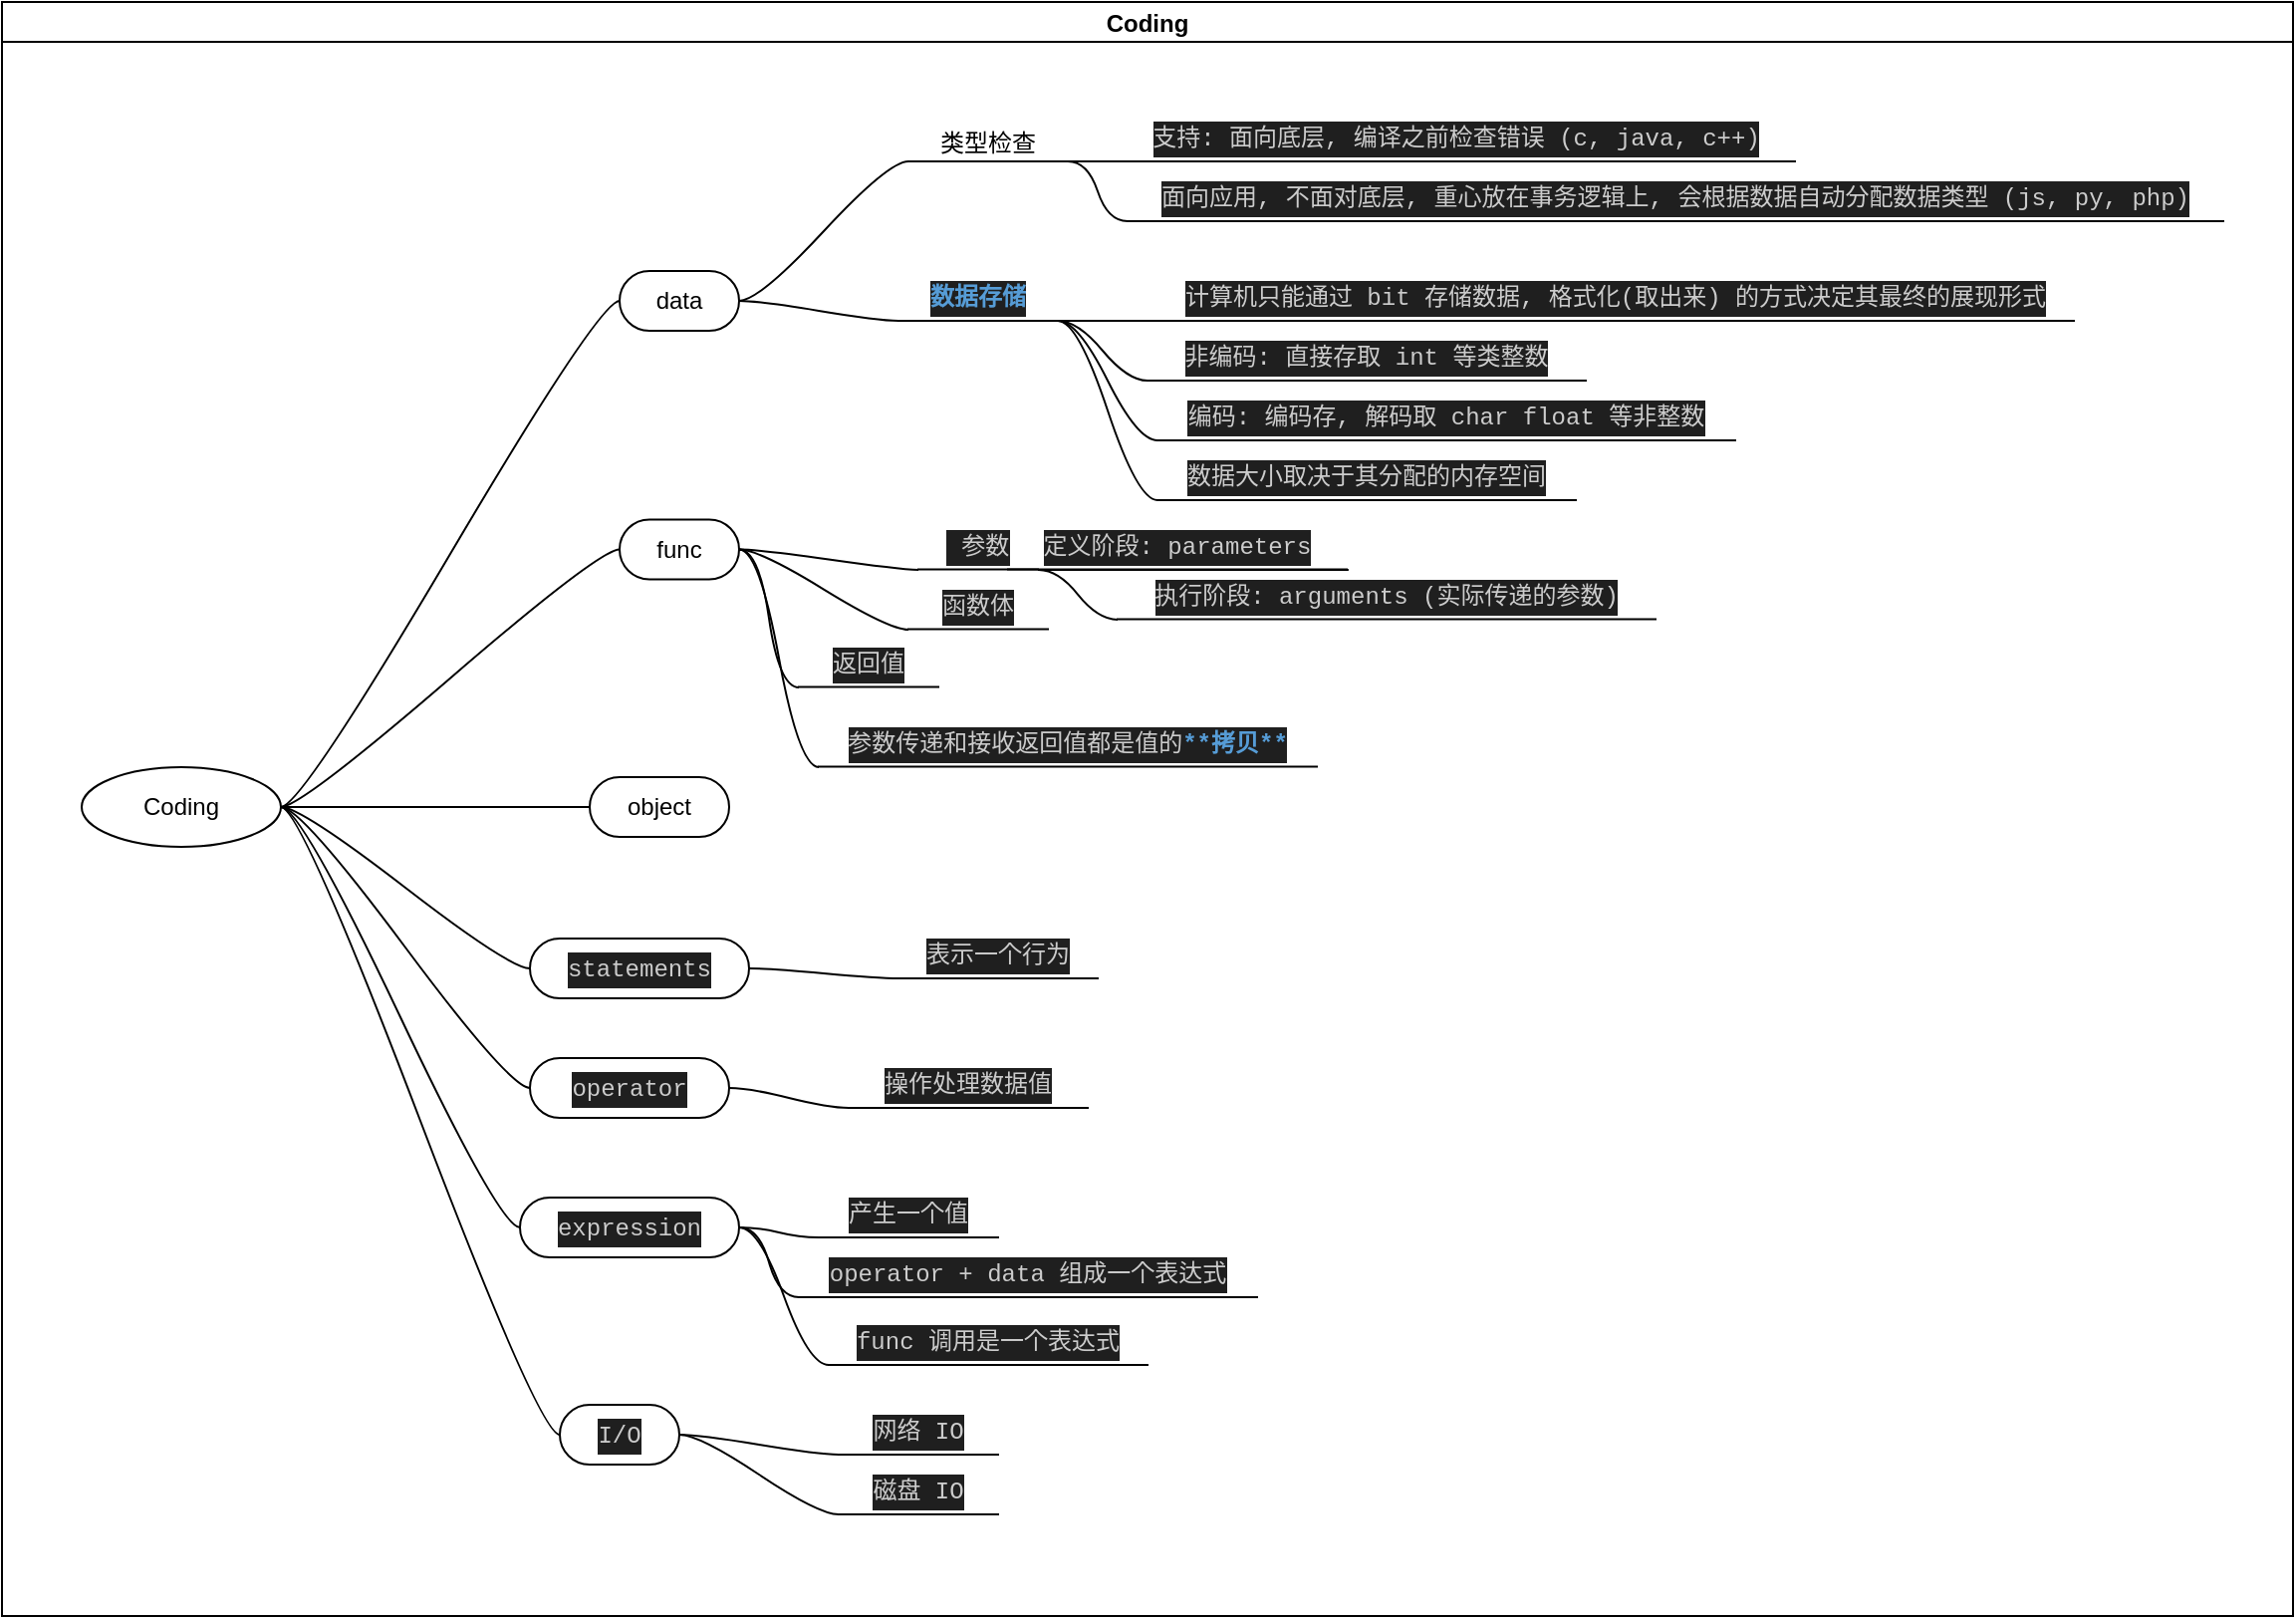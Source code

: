 <mxfile version="16.1.2" type="device" pages="2"><diagram id="iWr8-oijKwKR1iV3FXu2" name="Coding"><mxGraphModel dx="851" dy="615" grid="1" gridSize="10" guides="1" tooltips="1" connect="1" arrows="1" fold="1" page="1" pageScale="1" pageWidth="1169" pageHeight="827" math="0" shadow="0"><root><mxCell id="8nWMRpo5nNuQBTIq1got-0"/><mxCell id="8nWMRpo5nNuQBTIq1got-1" parent="8nWMRpo5nNuQBTIq1got-0"/><mxCell id="8nWMRpo5nNuQBTIq1got-2" value="Coding" style="swimlane;startSize=20;horizontal=1;containerType=tree;" vertex="1" parent="8nWMRpo5nNuQBTIq1got-1"><mxGeometry x="10" y="10" width="1150" height="810" as="geometry"/></mxCell><mxCell id="8nWMRpo5nNuQBTIq1got-3" value="" style="edgeStyle=entityRelationEdgeStyle;startArrow=none;endArrow=none;segment=10;curved=1;rounded=0;" edge="1" parent="8nWMRpo5nNuQBTIq1got-2" source="8nWMRpo5nNuQBTIq1got-7" target="8nWMRpo5nNuQBTIq1got-8"><mxGeometry relative="1" as="geometry"/></mxCell><mxCell id="8nWMRpo5nNuQBTIq1got-7" value="Coding" style="ellipse;whiteSpace=wrap;html=1;align=center;treeFolding=1;treeMoving=1;newEdgeStyle={&quot;edgeStyle&quot;:&quot;entityRelationEdgeStyle&quot;,&quot;startArrow&quot;:&quot;none&quot;,&quot;endArrow&quot;:&quot;none&quot;,&quot;segment&quot;:10,&quot;curved&quot;:1};" vertex="1" parent="8nWMRpo5nNuQBTIq1got-2"><mxGeometry x="40" y="384" width="100" height="40" as="geometry"/></mxCell><mxCell id="8nWMRpo5nNuQBTIq1got-8" value="data" style="whiteSpace=wrap;html=1;rounded=1;arcSize=50;align=center;verticalAlign=middle;strokeWidth=1;autosize=1;spacing=4;treeFolding=1;treeMoving=1;newEdgeStyle={&quot;edgeStyle&quot;:&quot;entityRelationEdgeStyle&quot;,&quot;startArrow&quot;:&quot;none&quot;,&quot;endArrow&quot;:&quot;none&quot;,&quot;segment&quot;:10,&quot;curved&quot;:1};" vertex="1" collapsed="1" parent="8nWMRpo5nNuQBTIq1got-2"><mxGeometry x="310" y="135" width="60" height="30" as="geometry"/></mxCell><mxCell id="8nWMRpo5nNuQBTIq1got-12" value="" style="edgeStyle=entityRelationEdgeStyle;startArrow=none;endArrow=none;segment=10;curved=1;rounded=0;" edge="1" target="8nWMRpo5nNuQBTIq1got-13" source="8nWMRpo5nNuQBTIq1got-7" parent="8nWMRpo5nNuQBTIq1got-2"><mxGeometry relative="1" as="geometry"><mxPoint x="150" y="414" as="sourcePoint"/></mxGeometry></mxCell><mxCell id="8nWMRpo5nNuQBTIq1got-13" value="&lt;div style=&quot;color: rgb(204 , 204 , 204) ; background-color: rgb(31 , 31 , 31) ; font-family: &amp;#34;menlo&amp;#34; , &amp;#34;monaco&amp;#34; , &amp;#34;courier new&amp;#34; , monospace ; line-height: 18px&quot;&gt;statements&lt;/div&gt;" style="whiteSpace=wrap;html=1;rounded=1;arcSize=50;align=center;verticalAlign=middle;strokeWidth=1;autosize=1;spacing=4;treeFolding=1;treeMoving=1;newEdgeStyle={&quot;edgeStyle&quot;:&quot;entityRelationEdgeStyle&quot;,&quot;startArrow&quot;:&quot;none&quot;,&quot;endArrow&quot;:&quot;none&quot;,&quot;segment&quot;:10,&quot;curved&quot;:1};" vertex="1" collapsed="1" parent="8nWMRpo5nNuQBTIq1got-2"><mxGeometry x="265" y="470" width="110" height="30" as="geometry"/></mxCell><mxCell id="8nWMRpo5nNuQBTIq1got-14" value="" style="edgeStyle=entityRelationEdgeStyle;startArrow=none;endArrow=none;segment=10;curved=1;rounded=0;" edge="1" target="8nWMRpo5nNuQBTIq1got-15" source="8nWMRpo5nNuQBTIq1got-7" parent="8nWMRpo5nNuQBTIq1got-2"><mxGeometry relative="1" as="geometry"><mxPoint x="150.0" y="414" as="sourcePoint"/></mxGeometry></mxCell><mxCell id="8nWMRpo5nNuQBTIq1got-15" value="&lt;div style=&quot;color: rgb(204 , 204 , 204) ; background-color: rgb(31 , 31 , 31) ; font-family: &amp;#34;menlo&amp;#34; , &amp;#34;monaco&amp;#34; , &amp;#34;courier new&amp;#34; , monospace ; line-height: 18px&quot;&gt;&lt;div style=&quot;font-family: &amp;#34;menlo&amp;#34; , &amp;#34;monaco&amp;#34; , &amp;#34;courier new&amp;#34; , monospace ; line-height: 18px&quot;&gt;operator&lt;/div&gt;&lt;/div&gt;" style="whiteSpace=wrap;html=1;rounded=1;arcSize=50;align=center;verticalAlign=middle;strokeWidth=1;autosize=1;spacing=4;treeFolding=1;treeMoving=1;newEdgeStyle={&quot;edgeStyle&quot;:&quot;entityRelationEdgeStyle&quot;,&quot;startArrow&quot;:&quot;none&quot;,&quot;endArrow&quot;:&quot;none&quot;,&quot;segment&quot;:10,&quot;curved&quot;:1};" vertex="1" collapsed="1" parent="8nWMRpo5nNuQBTIq1got-2"><mxGeometry x="265" y="530" width="100" height="30" as="geometry"/></mxCell><mxCell id="8nWMRpo5nNuQBTIq1got-16" value="" style="edgeStyle=entityRelationEdgeStyle;startArrow=none;endArrow=none;segment=10;curved=1;rounded=0;" edge="1" target="8nWMRpo5nNuQBTIq1got-17" source="8nWMRpo5nNuQBTIq1got-7" parent="8nWMRpo5nNuQBTIq1got-2"><mxGeometry relative="1" as="geometry"><mxPoint x="150.0" y="414" as="sourcePoint"/></mxGeometry></mxCell><mxCell id="8nWMRpo5nNuQBTIq1got-17" value="&lt;div style=&quot;color: rgb(204 , 204 , 204) ; background-color: rgb(31 , 31 , 31) ; font-family: &amp;#34;menlo&amp;#34; , &amp;#34;monaco&amp;#34; , &amp;#34;courier new&amp;#34; , monospace ; line-height: 18px&quot;&gt;&lt;div style=&quot;font-family: &amp;#34;menlo&amp;#34; , &amp;#34;monaco&amp;#34; , &amp;#34;courier new&amp;#34; , monospace ; line-height: 18px&quot;&gt;&lt;div style=&quot;font-family: &amp;#34;menlo&amp;#34; , &amp;#34;monaco&amp;#34; , &amp;#34;courier new&amp;#34; , monospace ; line-height: 18px&quot;&gt;expression&lt;/div&gt;&lt;/div&gt;&lt;/div&gt;" style="whiteSpace=wrap;html=1;rounded=1;arcSize=50;align=center;verticalAlign=middle;strokeWidth=1;autosize=1;spacing=4;treeFolding=1;treeMoving=1;newEdgeStyle={&quot;edgeStyle&quot;:&quot;entityRelationEdgeStyle&quot;,&quot;startArrow&quot;:&quot;none&quot;,&quot;endArrow&quot;:&quot;none&quot;,&quot;segment&quot;:10,&quot;curved&quot;:1};" vertex="1" collapsed="1" parent="8nWMRpo5nNuQBTIq1got-2"><mxGeometry x="260" y="600" width="110" height="30" as="geometry"/></mxCell><mxCell id="8nWMRpo5nNuQBTIq1got-18" value="" style="edgeStyle=entityRelationEdgeStyle;startArrow=none;endArrow=none;segment=10;curved=1;rounded=0;" edge="1" target="8nWMRpo5nNuQBTIq1got-19" source="8nWMRpo5nNuQBTIq1got-7" parent="8nWMRpo5nNuQBTIq1got-2"><mxGeometry relative="1" as="geometry"><mxPoint x="150.0" y="414" as="sourcePoint"/></mxGeometry></mxCell><mxCell id="8nWMRpo5nNuQBTIq1got-19" value="&lt;div style=&quot;color: rgb(204 , 204 , 204) ; background-color: rgb(31 , 31 , 31) ; font-family: &amp;#34;menlo&amp;#34; , &amp;#34;monaco&amp;#34; , &amp;#34;courier new&amp;#34; , monospace ; line-height: 18px&quot;&gt;&lt;div style=&quot;font-family: &amp;#34;menlo&amp;#34; , &amp;#34;monaco&amp;#34; , &amp;#34;courier new&amp;#34; , monospace ; line-height: 18px&quot;&gt;&lt;div style=&quot;font-family: &amp;#34;menlo&amp;#34; , &amp;#34;monaco&amp;#34; , &amp;#34;courier new&amp;#34; , monospace ; line-height: 18px&quot;&gt;I/O&lt;/div&gt;&lt;/div&gt;&lt;/div&gt;" style="whiteSpace=wrap;html=1;rounded=1;arcSize=50;align=center;verticalAlign=middle;strokeWidth=1;autosize=1;spacing=4;treeFolding=1;treeMoving=1;newEdgeStyle={&quot;edgeStyle&quot;:&quot;entityRelationEdgeStyle&quot;,&quot;startArrow&quot;:&quot;none&quot;,&quot;endArrow&quot;:&quot;none&quot;,&quot;segment&quot;:10,&quot;curved&quot;:1};" vertex="1" collapsed="1" parent="8nWMRpo5nNuQBTIq1got-2"><mxGeometry x="280" y="704" width="60" height="30" as="geometry"/></mxCell><mxCell id="8nWMRpo5nNuQBTIq1got-22" value="&lt;div style=&quot;color: rgb(204 , 204 , 204) ; background-color: rgb(31 , 31 , 31) ; font-family: &amp;#34;menlo&amp;#34; , &amp;#34;monaco&amp;#34; , &amp;#34;courier new&amp;#34; , monospace ; line-height: 18px&quot;&gt;网络 IO&lt;/div&gt;" style="whiteSpace=wrap;html=1;shape=partialRectangle;top=0;left=0;bottom=1;right=0;points=[[0,1],[1,1]];fillColor=none;align=center;verticalAlign=bottom;routingCenterY=0.5;snapToPoint=1;recursiveResize=0;autosize=1;treeFolding=1;treeMoving=1;newEdgeStyle={&quot;edgeStyle&quot;:&quot;entityRelationEdgeStyle&quot;,&quot;startArrow&quot;:&quot;none&quot;,&quot;endArrow&quot;:&quot;none&quot;,&quot;segment&quot;:10,&quot;curved&quot;:1};" vertex="1" parent="8nWMRpo5nNuQBTIq1got-2"><mxGeometry x="420" y="709" width="80" height="20" as="geometry"/></mxCell><mxCell id="8nWMRpo5nNuQBTIq1got-23" value="" style="edgeStyle=entityRelationEdgeStyle;startArrow=none;endArrow=none;segment=10;curved=1;rounded=0;" edge="1" target="8nWMRpo5nNuQBTIq1got-22" parent="8nWMRpo5nNuQBTIq1got-2" source="8nWMRpo5nNuQBTIq1got-19"><mxGeometry relative="1" as="geometry"><mxPoint x="380" y="749" as="sourcePoint"/></mxGeometry></mxCell><mxCell id="8nWMRpo5nNuQBTIq1got-24" value="" style="edgeStyle=entityRelationEdgeStyle;startArrow=none;endArrow=none;segment=10;curved=1;rounded=0;" edge="1" target="8nWMRpo5nNuQBTIq1got-25" source="8nWMRpo5nNuQBTIq1got-19" parent="8nWMRpo5nNuQBTIq1got-2"><mxGeometry relative="1" as="geometry"><mxPoint x="350" y="729" as="sourcePoint"/></mxGeometry></mxCell><mxCell id="8nWMRpo5nNuQBTIq1got-25" value="&lt;div style=&quot;color: rgb(204 , 204 , 204) ; background-color: rgb(31 , 31 , 31) ; font-family: &amp;#34;menlo&amp;#34; , &amp;#34;monaco&amp;#34; , &amp;#34;courier new&amp;#34; , monospace ; line-height: 18px&quot;&gt;&lt;div style=&quot;font-family: &amp;#34;menlo&amp;#34; , &amp;#34;monaco&amp;#34; , &amp;#34;courier new&amp;#34; , monospace ; line-height: 18px&quot;&gt;磁盘 IO&lt;/div&gt;&lt;/div&gt;" style="whiteSpace=wrap;html=1;shape=partialRectangle;top=0;left=0;bottom=1;right=0;points=[[0,1],[1,1]];fillColor=none;align=center;verticalAlign=bottom;routingCenterY=0.5;snapToPoint=1;recursiveResize=0;autosize=1;treeFolding=1;treeMoving=1;newEdgeStyle={&quot;edgeStyle&quot;:&quot;entityRelationEdgeStyle&quot;,&quot;startArrow&quot;:&quot;none&quot;,&quot;endArrow&quot;:&quot;none&quot;,&quot;segment&quot;:10,&quot;curved&quot;:1};" vertex="1" parent="8nWMRpo5nNuQBTIq1got-2"><mxGeometry x="420" y="739" width="80" height="20" as="geometry"/></mxCell><mxCell id="8nWMRpo5nNuQBTIq1got-26" value="&lt;div style=&quot;color: rgb(204 , 204 , 204) ; background-color: rgb(31 , 31 , 31) ; font-family: &amp;#34;menlo&amp;#34; , &amp;#34;monaco&amp;#34; , &amp;#34;courier new&amp;#34; , monospace ; line-height: 18px&quot;&gt;操作处理数据值&lt;/div&gt;" style="whiteSpace=wrap;html=1;shape=partialRectangle;top=0;left=0;bottom=1;right=0;points=[[0,1],[1,1]];fillColor=none;align=center;verticalAlign=bottom;routingCenterY=0.5;snapToPoint=1;recursiveResize=0;autosize=1;treeFolding=1;treeMoving=1;newEdgeStyle={&quot;edgeStyle&quot;:&quot;entityRelationEdgeStyle&quot;,&quot;startArrow&quot;:&quot;none&quot;,&quot;endArrow&quot;:&quot;none&quot;,&quot;segment&quot;:10,&quot;curved&quot;:1};" vertex="1" parent="8nWMRpo5nNuQBTIq1got-2"><mxGeometry x="425" y="535" width="120" height="20" as="geometry"/></mxCell><mxCell id="8nWMRpo5nNuQBTIq1got-27" value="" style="edgeStyle=entityRelationEdgeStyle;startArrow=none;endArrow=none;segment=10;curved=1;rounded=0;" edge="1" target="8nWMRpo5nNuQBTIq1got-26" parent="8nWMRpo5nNuQBTIq1got-2" source="8nWMRpo5nNuQBTIq1got-15"><mxGeometry relative="1" as="geometry"><mxPoint x="405" y="575" as="sourcePoint"/></mxGeometry></mxCell><mxCell id="8nWMRpo5nNuQBTIq1got-30" value="&lt;div style=&quot;color: rgb(204 , 204 , 204) ; background-color: rgb(31 , 31 , 31) ; font-family: &amp;#34;menlo&amp;#34; , &amp;#34;monaco&amp;#34; , &amp;#34;courier new&amp;#34; , monospace ; line-height: 18px&quot;&gt;表示一个行为&lt;/div&gt;" style="whiteSpace=wrap;html=1;shape=partialRectangle;top=0;left=0;bottom=1;right=0;points=[[0,1],[1,1]];fillColor=none;align=center;verticalAlign=bottom;routingCenterY=0.5;snapToPoint=1;recursiveResize=0;autosize=1;treeFolding=1;treeMoving=1;newEdgeStyle={&quot;edgeStyle&quot;:&quot;entityRelationEdgeStyle&quot;,&quot;startArrow&quot;:&quot;none&quot;,&quot;endArrow&quot;:&quot;none&quot;,&quot;segment&quot;:10,&quot;curved&quot;:1};" vertex="1" parent="8nWMRpo5nNuQBTIq1got-2"><mxGeometry x="450" y="470" width="100" height="20" as="geometry"/></mxCell><mxCell id="8nWMRpo5nNuQBTIq1got-31" value="" style="edgeStyle=entityRelationEdgeStyle;startArrow=none;endArrow=none;segment=10;curved=1;rounded=0;" edge="1" target="8nWMRpo5nNuQBTIq1got-30" parent="8nWMRpo5nNuQBTIq1got-2" source="8nWMRpo5nNuQBTIq1got-13"><mxGeometry relative="1" as="geometry"><mxPoint x="410" y="535" as="sourcePoint"/></mxGeometry></mxCell><mxCell id="8nWMRpo5nNuQBTIq1got-32" value="&lt;div style=&quot;color: rgb(204 , 204 , 204) ; background-color: rgb(31 , 31 , 31) ; font-family: &amp;#34;menlo&amp;#34; , &amp;#34;monaco&amp;#34; , &amp;#34;courier new&amp;#34; , monospace ; line-height: 18px&quot;&gt;产生一个值&lt;/div&gt;" style="whiteSpace=wrap;html=1;shape=partialRectangle;top=0;left=0;bottom=1;right=0;points=[[0,1],[1,1]];fillColor=none;align=center;verticalAlign=bottom;routingCenterY=0.5;snapToPoint=1;recursiveResize=0;autosize=1;treeFolding=1;treeMoving=1;newEdgeStyle={&quot;edgeStyle&quot;:&quot;entityRelationEdgeStyle&quot;,&quot;startArrow&quot;:&quot;none&quot;,&quot;endArrow&quot;:&quot;none&quot;,&quot;segment&quot;:10,&quot;curved&quot;:1};" vertex="1" parent="8nWMRpo5nNuQBTIq1got-2"><mxGeometry x="410" y="600" width="90" height="20" as="geometry"/></mxCell><mxCell id="8nWMRpo5nNuQBTIq1got-33" value="" style="edgeStyle=entityRelationEdgeStyle;startArrow=none;endArrow=none;segment=10;curved=1;rounded=0;" edge="1" target="8nWMRpo5nNuQBTIq1got-32" parent="8nWMRpo5nNuQBTIq1got-2" source="8nWMRpo5nNuQBTIq1got-17"><mxGeometry relative="1" as="geometry"><mxPoint x="410" y="645" as="sourcePoint"/></mxGeometry></mxCell><mxCell id="8nWMRpo5nNuQBTIq1got-36" value="" style="edgeStyle=entityRelationEdgeStyle;startArrow=none;endArrow=none;segment=10;curved=1;rounded=0;" edge="1" target="8nWMRpo5nNuQBTIq1got-37" source="8nWMRpo5nNuQBTIq1got-17" parent="8nWMRpo5nNuQBTIq1got-2"><mxGeometry relative="1" as="geometry"><mxPoint x="380" y="625" as="sourcePoint"/></mxGeometry></mxCell><mxCell id="8nWMRpo5nNuQBTIq1got-37" value="&lt;div style=&quot;color: rgb(204 , 204 , 204) ; background-color: rgb(31 , 31 , 31) ; font-family: &amp;#34;menlo&amp;#34; , &amp;#34;monaco&amp;#34; , &amp;#34;courier new&amp;#34; , monospace ; line-height: 18px&quot;&gt;operator + data 组成一个表达式&lt;/div&gt;" style="whiteSpace=wrap;html=1;shape=partialRectangle;top=0;left=0;bottom=1;right=0;points=[[0,1],[1,1]];fillColor=none;align=center;verticalAlign=bottom;routingCenterY=0.5;snapToPoint=1;recursiveResize=0;autosize=1;treeFolding=1;treeMoving=1;newEdgeStyle={&quot;edgeStyle&quot;:&quot;entityRelationEdgeStyle&quot;,&quot;startArrow&quot;:&quot;none&quot;,&quot;endArrow&quot;:&quot;none&quot;,&quot;segment&quot;:10,&quot;curved&quot;:1};" vertex="1" parent="8nWMRpo5nNuQBTIq1got-2"><mxGeometry x="400" y="630" width="230" height="20" as="geometry"/></mxCell><mxCell id="8nWMRpo5nNuQBTIq1got-38" value="" style="edgeStyle=entityRelationEdgeStyle;startArrow=none;endArrow=none;segment=10;curved=1;rounded=0;" edge="1" target="8nWMRpo5nNuQBTIq1got-39" source="8nWMRpo5nNuQBTIq1got-17" parent="8nWMRpo5nNuQBTIq1got-2"><mxGeometry relative="1" as="geometry"><mxPoint x="380" y="625" as="sourcePoint"/></mxGeometry></mxCell><mxCell id="8nWMRpo5nNuQBTIq1got-39" value="&lt;div style=&quot;color: rgb(204 , 204 , 204) ; background-color: rgb(31 , 31 , 31) ; font-family: &amp;#34;menlo&amp;#34; , &amp;#34;monaco&amp;#34; , &amp;#34;courier new&amp;#34; , monospace ; line-height: 18px&quot;&gt;func 调用是一个表达式&lt;/div&gt;" style="whiteSpace=wrap;html=1;shape=partialRectangle;top=0;left=0;bottom=1;right=0;points=[[0,1],[1,1]];fillColor=none;align=center;verticalAlign=bottom;routingCenterY=0.5;snapToPoint=1;recursiveResize=0;autosize=1;treeFolding=1;treeMoving=1;newEdgeStyle={&quot;edgeStyle&quot;:&quot;entityRelationEdgeStyle&quot;,&quot;startArrow&quot;:&quot;none&quot;,&quot;endArrow&quot;:&quot;none&quot;,&quot;segment&quot;:10,&quot;curved&quot;:1};" vertex="1" parent="8nWMRpo5nNuQBTIq1got-2"><mxGeometry x="415" y="664" width="160" height="20" as="geometry"/></mxCell><mxCell id="8nWMRpo5nNuQBTIq1got-40" value="类型检查" style="whiteSpace=wrap;html=1;shape=partialRectangle;top=0;left=0;bottom=1;right=0;points=[[0,1],[1,1]];fillColor=none;align=center;verticalAlign=bottom;routingCenterY=0.5;snapToPoint=1;recursiveResize=0;autosize=1;treeFolding=1;treeMoving=1;newEdgeStyle={&quot;edgeStyle&quot;:&quot;entityRelationEdgeStyle&quot;,&quot;startArrow&quot;:&quot;none&quot;,&quot;endArrow&quot;:&quot;none&quot;,&quot;segment&quot;:10,&quot;curved&quot;:1};" vertex="1" parent="8nWMRpo5nNuQBTIq1got-2"><mxGeometry x="455" y="60" width="80" height="20" as="geometry"/></mxCell><mxCell id="8nWMRpo5nNuQBTIq1got-41" value="" style="edgeStyle=entityRelationEdgeStyle;startArrow=none;endArrow=none;segment=10;curved=1;rounded=0;" edge="1" target="8nWMRpo5nNuQBTIq1got-40" parent="8nWMRpo5nNuQBTIq1got-2" source="8nWMRpo5nNuQBTIq1got-8"><mxGeometry relative="1" as="geometry"><mxPoint x="410" y="180" as="sourcePoint"/></mxGeometry></mxCell><mxCell id="8nWMRpo5nNuQBTIq1got-42" value="" style="edgeStyle=entityRelationEdgeStyle;startArrow=none;endArrow=none;segment=10;curved=1;rounded=0;" edge="1" target="8nWMRpo5nNuQBTIq1got-43" source="8nWMRpo5nNuQBTIq1got-8" parent="8nWMRpo5nNuQBTIq1got-2"><mxGeometry relative="1" as="geometry"><mxPoint x="380" y="160" as="sourcePoint"/></mxGeometry></mxCell><mxCell id="8nWMRpo5nNuQBTIq1got-43" value="&lt;div style=&quot;color: rgb(204 , 204 , 204) ; background-color: rgb(31 , 31 , 31) ; font-family: &amp;#34;menlo&amp;#34; , &amp;#34;monaco&amp;#34; , &amp;#34;courier new&amp;#34; , monospace ; line-height: 18px&quot;&gt;&lt;span style=&quot;color: #569cd6 ; font-weight: bold&quot;&gt;数据存储&lt;/span&gt;&lt;/div&gt;" style="whiteSpace=wrap;html=1;shape=partialRectangle;top=0;left=0;bottom=1;right=0;points=[[0,1],[1,1]];fillColor=none;align=center;verticalAlign=bottom;routingCenterY=0.5;snapToPoint=1;recursiveResize=0;autosize=1;treeFolding=1;treeMoving=1;newEdgeStyle={&quot;edgeStyle&quot;:&quot;entityRelationEdgeStyle&quot;,&quot;startArrow&quot;:&quot;none&quot;,&quot;endArrow&quot;:&quot;none&quot;,&quot;segment&quot;:10,&quot;curved&quot;:1};" vertex="1" parent="8nWMRpo5nNuQBTIq1got-2"><mxGeometry x="450" y="140" width="80" height="20" as="geometry"/></mxCell><mxCell id="8nWMRpo5nNuQBTIq1got-44" value="" style="edgeStyle=entityRelationEdgeStyle;startArrow=none;endArrow=none;segment=10;curved=1;rounded=0;" edge="1" target="8nWMRpo5nNuQBTIq1got-45" source="8nWMRpo5nNuQBTIq1got-40" parent="8nWMRpo5nNuQBTIq1got-2"><mxGeometry relative="1" as="geometry"><mxPoint x="380" y="160" as="sourcePoint"/></mxGeometry></mxCell><mxCell id="8nWMRpo5nNuQBTIq1got-45" value="&lt;div style=&quot;color: rgb(204 , 204 , 204) ; background-color: rgb(31 , 31 , 31) ; font-family: &amp;#34;menlo&amp;#34; , &amp;#34;monaco&amp;#34; , &amp;#34;courier new&amp;#34; , monospace ; line-height: 18px&quot;&gt;支持: 面向底层, 编译之前检查错误 (c, java, c++) &lt;/div&gt;" style="whiteSpace=wrap;html=1;shape=partialRectangle;top=0;left=0;bottom=1;right=0;points=[[0,1],[1,1]];fillColor=none;align=center;verticalAlign=bottom;routingCenterY=0.5;snapToPoint=1;recursiveResize=0;autosize=1;treeFolding=1;treeMoving=1;newEdgeStyle={&quot;edgeStyle&quot;:&quot;entityRelationEdgeStyle&quot;,&quot;startArrow&quot;:&quot;none&quot;,&quot;endArrow&quot;:&quot;none&quot;,&quot;segment&quot;:10,&quot;curved&quot;:1};" vertex="1" parent="8nWMRpo5nNuQBTIq1got-2"><mxGeometry x="560" y="60" width="340" height="20" as="geometry"/></mxCell><mxCell id="8nWMRpo5nNuQBTIq1got-46" value="" style="edgeStyle=entityRelationEdgeStyle;startArrow=none;endArrow=none;segment=10;curved=1;rounded=0;" edge="1" target="8nWMRpo5nNuQBTIq1got-47" source="8nWMRpo5nNuQBTIq1got-40" parent="8nWMRpo5nNuQBTIq1got-2"><mxGeometry relative="1" as="geometry"><mxPoint x="545.154" y="90.385" as="sourcePoint"/></mxGeometry></mxCell><mxCell id="8nWMRpo5nNuQBTIq1got-47" value="&lt;div style=&quot;color: rgb(204 , 204 , 204) ; background-color: rgb(31 , 31 , 31) ; font-family: &amp;#34;menlo&amp;#34; , &amp;#34;monaco&amp;#34; , &amp;#34;courier new&amp;#34; , monospace ; line-height: 18px&quot;&gt;面向应用, 不面对底层, 重心放在事务逻辑上, 会根据数据自动分配数据类型 (js, py, php) &lt;/div&gt;" style="whiteSpace=wrap;html=1;shape=partialRectangle;top=0;left=0;bottom=1;right=0;points=[[0,1],[1,1]];fillColor=none;align=center;verticalAlign=bottom;routingCenterY=0.5;snapToPoint=1;recursiveResize=0;autosize=1;treeFolding=1;treeMoving=1;newEdgeStyle={&quot;edgeStyle&quot;:&quot;entityRelationEdgeStyle&quot;,&quot;startArrow&quot;:&quot;none&quot;,&quot;endArrow&quot;:&quot;none&quot;,&quot;segment&quot;:10,&quot;curved&quot;:1};" vertex="1" parent="8nWMRpo5nNuQBTIq1got-2"><mxGeometry x="565" y="90" width="550" height="20" as="geometry"/></mxCell><mxCell id="8nWMRpo5nNuQBTIq1got-48" value="" style="edgeStyle=entityRelationEdgeStyle;startArrow=none;endArrow=none;segment=10;curved=1;rounded=0;" edge="1" target="8nWMRpo5nNuQBTIq1got-49" source="8nWMRpo5nNuQBTIq1got-43" parent="8nWMRpo5nNuQBTIq1got-2"><mxGeometry relative="1" as="geometry"><mxPoint x="380" y="160" as="sourcePoint"/></mxGeometry></mxCell><mxCell id="8nWMRpo5nNuQBTIq1got-49" value="&lt;div style=&quot;color: rgb(204 , 204 , 204) ; background-color: rgb(31 , 31 , 31) ; font-family: &amp;#34;menlo&amp;#34; , &amp;#34;monaco&amp;#34; , &amp;#34;courier new&amp;#34; , monospace ; line-height: 18px&quot;&gt;&lt;div style=&quot;font-family: &amp;#34;menlo&amp;#34; , &amp;#34;monaco&amp;#34; , &amp;#34;courier new&amp;#34; , monospace ; line-height: 18px&quot;&gt;计算机只能通过 bit 存储数据, 格式化(取出来) 的方式决定其最终的展现形式&lt;/div&gt;&lt;/div&gt;" style="whiteSpace=wrap;html=1;shape=partialRectangle;top=0;left=0;bottom=1;right=0;points=[[0,1],[1,1]];fillColor=none;align=center;verticalAlign=bottom;routingCenterY=0.5;snapToPoint=1;recursiveResize=0;autosize=1;treeFolding=1;treeMoving=1;newEdgeStyle={&quot;edgeStyle&quot;:&quot;entityRelationEdgeStyle&quot;,&quot;startArrow&quot;:&quot;none&quot;,&quot;endArrow&quot;:&quot;none&quot;,&quot;segment&quot;:10,&quot;curved&quot;:1};" vertex="1" parent="8nWMRpo5nNuQBTIq1got-2"><mxGeometry x="580" y="140" width="460" height="20" as="geometry"/></mxCell><mxCell id="8nWMRpo5nNuQBTIq1got-50" value="" style="edgeStyle=entityRelationEdgeStyle;startArrow=none;endArrow=none;segment=10;curved=1;rounded=0;" edge="1" target="8nWMRpo5nNuQBTIq1got-51" source="8nWMRpo5nNuQBTIq1got-43" parent="8nWMRpo5nNuQBTIq1got-2"><mxGeometry relative="1" as="geometry"><mxPoint x="539.769" y="170.385" as="sourcePoint"/></mxGeometry></mxCell><mxCell id="8nWMRpo5nNuQBTIq1got-51" value="&lt;div style=&quot;color: rgb(204 , 204 , 204) ; background-color: rgb(31 , 31 , 31) ; font-family: &amp;#34;menlo&amp;#34; , &amp;#34;monaco&amp;#34; , &amp;#34;courier new&amp;#34; , monospace ; line-height: 18px&quot;&gt;&lt;div style=&quot;font-family: &amp;#34;menlo&amp;#34; , &amp;#34;monaco&amp;#34; , &amp;#34;courier new&amp;#34; , monospace ; line-height: 18px&quot;&gt;非编码: 直接存取 int 等类整数&lt;/div&gt;&lt;/div&gt;" style="whiteSpace=wrap;html=1;shape=partialRectangle;top=0;left=0;bottom=1;right=0;points=[[0,1],[1,1]];fillColor=none;align=center;verticalAlign=bottom;routingCenterY=0.5;snapToPoint=1;recursiveResize=0;autosize=1;treeFolding=1;treeMoving=1;newEdgeStyle={&quot;edgeStyle&quot;:&quot;entityRelationEdgeStyle&quot;,&quot;startArrow&quot;:&quot;none&quot;,&quot;endArrow&quot;:&quot;none&quot;,&quot;segment&quot;:10,&quot;curved&quot;:1};" vertex="1" parent="8nWMRpo5nNuQBTIq1got-2"><mxGeometry x="575" y="170" width="220" height="20" as="geometry"/></mxCell><mxCell id="8nWMRpo5nNuQBTIq1got-52" value="" style="edgeStyle=entityRelationEdgeStyle;startArrow=none;endArrow=none;segment=10;curved=1;rounded=0;" edge="1" target="8nWMRpo5nNuQBTIq1got-53" source="8nWMRpo5nNuQBTIq1got-43" parent="8nWMRpo5nNuQBTIq1got-2"><mxGeometry relative="1" as="geometry"><mxPoint x="539.769" y="170.385" as="sourcePoint"/></mxGeometry></mxCell><mxCell id="8nWMRpo5nNuQBTIq1got-53" value="&lt;div style=&quot;color: rgb(204 , 204 , 204) ; background-color: rgb(31 , 31 , 31) ; font-family: &amp;#34;menlo&amp;#34; , &amp;#34;monaco&amp;#34; , &amp;#34;courier new&amp;#34; , monospace ; line-height: 18px&quot;&gt;&lt;div style=&quot;font-family: &amp;#34;menlo&amp;#34; , &amp;#34;monaco&amp;#34; , &amp;#34;courier new&amp;#34; , monospace ; line-height: 18px&quot;&gt;编码: 编码存, 解码取 char float 等非整数&lt;/div&gt;&lt;/div&gt;" style="whiteSpace=wrap;html=1;shape=partialRectangle;top=0;left=0;bottom=1;right=0;points=[[0,1],[1,1]];fillColor=none;align=center;verticalAlign=bottom;routingCenterY=0.5;snapToPoint=1;recursiveResize=0;autosize=1;treeFolding=1;treeMoving=1;newEdgeStyle={&quot;edgeStyle&quot;:&quot;entityRelationEdgeStyle&quot;,&quot;startArrow&quot;:&quot;none&quot;,&quot;endArrow&quot;:&quot;none&quot;,&quot;segment&quot;:10,&quot;curved&quot;:1};" vertex="1" parent="8nWMRpo5nNuQBTIq1got-2"><mxGeometry x="580" y="200" width="290" height="20" as="geometry"/></mxCell><mxCell id="8nWMRpo5nNuQBTIq1got-54" value="" style="edgeStyle=entityRelationEdgeStyle;startArrow=none;endArrow=none;segment=10;curved=1;rounded=0;" edge="1" target="8nWMRpo5nNuQBTIq1got-55" source="8nWMRpo5nNuQBTIq1got-43" parent="8nWMRpo5nNuQBTIq1got-2"><mxGeometry relative="1" as="geometry"><mxPoint x="539.769" y="170.385" as="sourcePoint"/></mxGeometry></mxCell><mxCell id="8nWMRpo5nNuQBTIq1got-55" value="&lt;div style=&quot;color: rgb(204 , 204 , 204) ; background-color: rgb(31 , 31 , 31) ; font-family: &amp;#34;menlo&amp;#34; , &amp;#34;monaco&amp;#34; , &amp;#34;courier new&amp;#34; , monospace ; line-height: 18px&quot;&gt;&lt;div style=&quot;font-family: &amp;#34;menlo&amp;#34; , &amp;#34;monaco&amp;#34; , &amp;#34;courier new&amp;#34; , monospace ; line-height: 18px&quot;&gt;&lt;div style=&quot;font-family: &amp;#34;menlo&amp;#34; , &amp;#34;monaco&amp;#34; , &amp;#34;courier new&amp;#34; , monospace ; line-height: 18px&quot;&gt;数据大小取决于其分配的内存空间&lt;/div&gt;&lt;/div&gt;&lt;/div&gt;" style="whiteSpace=wrap;html=1;shape=partialRectangle;top=0;left=0;bottom=1;right=0;points=[[0,1],[1,1]];fillColor=none;align=center;verticalAlign=bottom;routingCenterY=0.5;snapToPoint=1;recursiveResize=0;autosize=1;treeFolding=1;treeMoving=1;newEdgeStyle={&quot;edgeStyle&quot;:&quot;entityRelationEdgeStyle&quot;,&quot;startArrow&quot;:&quot;none&quot;,&quot;endArrow&quot;:&quot;none&quot;,&quot;segment&quot;:10,&quot;curved&quot;:1};" vertex="1" parent="8nWMRpo5nNuQBTIq1got-2"><mxGeometry x="580" y="230" width="210" height="20" as="geometry"/></mxCell><mxCell id="8nWMRpo5nNuQBTIq1got-56" value="" style="edgeStyle=entityRelationEdgeStyle;startArrow=none;endArrow=none;segment=10;curved=1;rounded=0;" edge="1" target="8nWMRpo5nNuQBTIq1got-57" source="8nWMRpo5nNuQBTIq1got-7" parent="8nWMRpo5nNuQBTIq1got-2"><mxGeometry relative="1" as="geometry"><mxPoint x="150.0" y="414" as="sourcePoint"/></mxGeometry></mxCell><mxCell id="8nWMRpo5nNuQBTIq1got-57" value="func" style="whiteSpace=wrap;html=1;rounded=1;arcSize=50;align=center;verticalAlign=middle;strokeWidth=1;autosize=1;spacing=4;treeFolding=1;treeMoving=1;newEdgeStyle={&quot;edgeStyle&quot;:&quot;entityRelationEdgeStyle&quot;,&quot;startArrow&quot;:&quot;none&quot;,&quot;endArrow&quot;:&quot;none&quot;,&quot;segment&quot;:10,&quot;curved&quot;:1};" vertex="1" collapsed="1" parent="8nWMRpo5nNuQBTIq1got-2"><mxGeometry x="310" y="259.77" width="60" height="30" as="geometry"/></mxCell><mxCell id="8nWMRpo5nNuQBTIq1got-60" value="&lt;div style=&quot;color: rgb(204 , 204 , 204) ; background-color: rgb(31 , 31 , 31) ; font-family: &amp;#34;menlo&amp;#34; , &amp;#34;monaco&amp;#34; , &amp;#34;courier new&amp;#34; , monospace ; line-height: 18px&quot;&gt;&amp;nbsp;参数&lt;/div&gt;" style="whiteSpace=wrap;html=1;shape=partialRectangle;top=0;left=0;bottom=1;right=0;points=[[0,1],[1,1]];fillColor=none;align=center;verticalAlign=bottom;routingCenterY=0.5;snapToPoint=1;recursiveResize=0;autosize=1;treeFolding=1;treeMoving=1;newEdgeStyle={&quot;edgeStyle&quot;:&quot;entityRelationEdgeStyle&quot;,&quot;startArrow&quot;:&quot;none&quot;,&quot;endArrow&quot;:&quot;none&quot;,&quot;segment&quot;:10,&quot;curved&quot;:1};" vertex="1" parent="8nWMRpo5nNuQBTIq1got-2"><mxGeometry x="460" y="264.77" width="60" height="20" as="geometry"/></mxCell><mxCell id="8nWMRpo5nNuQBTIq1got-61" value="" style="edgeStyle=entityRelationEdgeStyle;startArrow=none;endArrow=none;segment=10;curved=1;rounded=0;" edge="1" target="8nWMRpo5nNuQBTIq1got-60" parent="8nWMRpo5nNuQBTIq1got-2" source="8nWMRpo5nNuQBTIq1got-57"><mxGeometry relative="1" as="geometry"><mxPoint x="410" y="304.77" as="sourcePoint"/></mxGeometry></mxCell><mxCell id="8nWMRpo5nNuQBTIq1got-62" value="" style="edgeStyle=entityRelationEdgeStyle;startArrow=none;endArrow=none;segment=10;curved=1;rounded=0;" edge="1" target="8nWMRpo5nNuQBTIq1got-63" source="8nWMRpo5nNuQBTIq1got-60" parent="8nWMRpo5nNuQBTIq1got-2"><mxGeometry relative="1" as="geometry"><mxPoint x="380" y="284.77" as="sourcePoint"/></mxGeometry></mxCell><mxCell id="8nWMRpo5nNuQBTIq1got-63" value="&lt;div style=&quot;color: rgb(204 , 204 , 204) ; background-color: rgb(31 , 31 , 31) ; font-family: &amp;#34;menlo&amp;#34; , &amp;#34;monaco&amp;#34; , &amp;#34;courier new&amp;#34; , monospace ; line-height: 18px&quot;&gt;&lt;div style=&quot;font-family: &amp;#34;menlo&amp;#34; , &amp;#34;monaco&amp;#34; , &amp;#34;courier new&amp;#34; , monospace ; line-height: 18px&quot;&gt;定义阶段: parameters&lt;/div&gt;&lt;/div&gt;" style="whiteSpace=wrap;html=1;shape=partialRectangle;top=0;left=0;bottom=1;right=0;points=[[0,1],[1,1]];fillColor=none;align=center;verticalAlign=bottom;routingCenterY=0.5;snapToPoint=1;recursiveResize=0;autosize=1;treeFolding=1;treeMoving=1;newEdgeStyle={&quot;edgeStyle&quot;:&quot;entityRelationEdgeStyle&quot;,&quot;startArrow&quot;:&quot;none&quot;,&quot;endArrow&quot;:&quot;none&quot;,&quot;segment&quot;:10,&quot;curved&quot;:1};" vertex="1" parent="8nWMRpo5nNuQBTIq1got-2"><mxGeometry x="505" y="264.77" width="170" height="20" as="geometry"/></mxCell><mxCell id="8nWMRpo5nNuQBTIq1got-64" value="" style="edgeStyle=entityRelationEdgeStyle;startArrow=none;endArrow=none;segment=10;curved=1;rounded=0;" edge="1" target="8nWMRpo5nNuQBTIq1got-65" source="8nWMRpo5nNuQBTIq1got-60" parent="8nWMRpo5nNuQBTIq1got-2"><mxGeometry relative="1" as="geometry"><mxPoint x="529.769" y="294.77" as="sourcePoint"/></mxGeometry></mxCell><mxCell id="8nWMRpo5nNuQBTIq1got-65" value="&lt;div style=&quot;color: rgb(204 , 204 , 204) ; background-color: rgb(31 , 31 , 31) ; font-family: &amp;#34;menlo&amp;#34; , &amp;#34;monaco&amp;#34; , &amp;#34;courier new&amp;#34; , monospace ; line-height: 18px&quot;&gt;&lt;div style=&quot;font-family: &amp;#34;menlo&amp;#34; , &amp;#34;monaco&amp;#34; , &amp;#34;courier new&amp;#34; , monospace ; line-height: 18px&quot;&gt;&lt;div style=&quot;font-family: &amp;#34;menlo&amp;#34; , &amp;#34;monaco&amp;#34; , &amp;#34;courier new&amp;#34; , monospace ; line-height: 18px&quot;&gt;执行阶段: arguments (实际传递的参数)&lt;/div&gt;&lt;/div&gt;&lt;/div&gt;" style="whiteSpace=wrap;html=1;shape=partialRectangle;top=0;left=0;bottom=1;right=0;points=[[0,1],[1,1]];fillColor=none;align=center;verticalAlign=bottom;routingCenterY=0.5;snapToPoint=1;recursiveResize=0;autosize=1;treeFolding=1;treeMoving=1;newEdgeStyle={&quot;edgeStyle&quot;:&quot;entityRelationEdgeStyle&quot;,&quot;startArrow&quot;:&quot;none&quot;,&quot;endArrow&quot;:&quot;none&quot;,&quot;segment&quot;:10,&quot;curved&quot;:1};" vertex="1" parent="8nWMRpo5nNuQBTIq1got-2"><mxGeometry x="560" y="289.77" width="270" height="20" as="geometry"/></mxCell><mxCell id="8nWMRpo5nNuQBTIq1got-68" value="" style="edgeStyle=entityRelationEdgeStyle;startArrow=none;endArrow=none;segment=10;curved=1;rounded=0;" edge="1" target="8nWMRpo5nNuQBTIq1got-69" source="8nWMRpo5nNuQBTIq1got-57" parent="8nWMRpo5nNuQBTIq1got-2"><mxGeometry relative="1" as="geometry"><mxPoint x="380" y="284.77" as="sourcePoint"/></mxGeometry></mxCell><mxCell id="8nWMRpo5nNuQBTIq1got-69" value="&lt;div style=&quot;color: rgb(204 , 204 , 204) ; background-color: rgb(31 , 31 , 31) ; font-family: &amp;#34;menlo&amp;#34; , &amp;#34;monaco&amp;#34; , &amp;#34;courier new&amp;#34; , monospace ; line-height: 18px&quot;&gt;&lt;div style=&quot;font-family: &amp;#34;menlo&amp;#34; , &amp;#34;monaco&amp;#34; , &amp;#34;courier new&amp;#34; , monospace ; line-height: 18px&quot;&gt;函数体&lt;/div&gt;&lt;/div&gt;" style="whiteSpace=wrap;html=1;shape=partialRectangle;top=0;left=0;bottom=1;right=0;points=[[0,1],[1,1]];fillColor=none;align=center;verticalAlign=bottom;routingCenterY=0.5;snapToPoint=1;recursiveResize=0;autosize=1;treeFolding=1;treeMoving=1;newEdgeStyle={&quot;edgeStyle&quot;:&quot;entityRelationEdgeStyle&quot;,&quot;startArrow&quot;:&quot;none&quot;,&quot;endArrow&quot;:&quot;none&quot;,&quot;segment&quot;:10,&quot;curved&quot;:1};" vertex="1" parent="8nWMRpo5nNuQBTIq1got-2"><mxGeometry x="455" y="294.77" width="70" height="20" as="geometry"/></mxCell><mxCell id="8nWMRpo5nNuQBTIq1got-70" value="" style="edgeStyle=entityRelationEdgeStyle;startArrow=none;endArrow=none;segment=10;curved=1;rounded=0;" edge="1" target="8nWMRpo5nNuQBTIq1got-71" source="8nWMRpo5nNuQBTIq1got-57" parent="8nWMRpo5nNuQBTIq1got-2"><mxGeometry relative="1" as="geometry"><mxPoint x="380" y="284.77" as="sourcePoint"/></mxGeometry></mxCell><mxCell id="8nWMRpo5nNuQBTIq1got-71" value="&lt;div style=&quot;color: rgb(204 , 204 , 204) ; background-color: rgb(31 , 31 , 31) ; font-family: &amp;#34;menlo&amp;#34; , &amp;#34;monaco&amp;#34; , &amp;#34;courier new&amp;#34; , monospace ; line-height: 18px&quot;&gt;&lt;div style=&quot;font-family: &amp;#34;menlo&amp;#34; , &amp;#34;monaco&amp;#34; , &amp;#34;courier new&amp;#34; , monospace ; line-height: 18px&quot;&gt;返回值&lt;/div&gt;&lt;/div&gt;" style="whiteSpace=wrap;html=1;shape=partialRectangle;top=0;left=0;bottom=1;right=0;points=[[0,1],[1,1]];fillColor=none;align=center;verticalAlign=bottom;routingCenterY=0.5;snapToPoint=1;recursiveResize=0;autosize=1;treeFolding=1;treeMoving=1;newEdgeStyle={&quot;edgeStyle&quot;:&quot;entityRelationEdgeStyle&quot;,&quot;startArrow&quot;:&quot;none&quot;,&quot;endArrow&quot;:&quot;none&quot;,&quot;segment&quot;:10,&quot;curved&quot;:1};" vertex="1" parent="8nWMRpo5nNuQBTIq1got-2"><mxGeometry x="400" y="323.77" width="70" height="20" as="geometry"/></mxCell><mxCell id="8nWMRpo5nNuQBTIq1got-76" value="" style="edgeStyle=entityRelationEdgeStyle;startArrow=none;endArrow=none;segment=10;curved=1;rounded=0;" edge="1" target="8nWMRpo5nNuQBTIq1got-77" source="8nWMRpo5nNuQBTIq1got-57" parent="8nWMRpo5nNuQBTIq1got-2"><mxGeometry relative="1" as="geometry"><mxPoint x="380" y="284.77" as="sourcePoint"/></mxGeometry></mxCell><mxCell id="8nWMRpo5nNuQBTIq1got-77" value="&lt;div style=&quot;color: rgb(204 , 204 , 204) ; background-color: rgb(31 , 31 , 31) ; font-family: &amp;#34;menlo&amp;#34; , &amp;#34;monaco&amp;#34; , &amp;#34;courier new&amp;#34; , monospace ; line-height: 18px&quot;&gt;&lt;div style=&quot;font-family: &amp;#34;menlo&amp;#34; , &amp;#34;monaco&amp;#34; , &amp;#34;courier new&amp;#34; , monospace ; line-height: 18px&quot;&gt;&lt;div style=&quot;font-family: &amp;#34;menlo&amp;#34; , &amp;#34;monaco&amp;#34; , &amp;#34;courier new&amp;#34; , monospace ; line-height: 18px&quot;&gt;参数传递和接收返回值都是值的&lt;span style=&quot;color: #569cd6 ; font-weight: bold&quot;&gt;**拷贝**&lt;/span&gt;&lt;/div&gt;&lt;/div&gt;&lt;/div&gt;" style="whiteSpace=wrap;html=1;shape=partialRectangle;top=0;left=0;bottom=1;right=0;points=[[0,1],[1,1]];fillColor=none;align=center;verticalAlign=bottom;routingCenterY=0.5;snapToPoint=1;recursiveResize=0;autosize=1;treeFolding=1;treeMoving=1;newEdgeStyle={&quot;edgeStyle&quot;:&quot;entityRelationEdgeStyle&quot;,&quot;startArrow&quot;:&quot;none&quot;,&quot;endArrow&quot;:&quot;none&quot;,&quot;segment&quot;:10,&quot;curved&quot;:1};" vertex="1" parent="8nWMRpo5nNuQBTIq1got-2"><mxGeometry x="410" y="363.77" width="250" height="20" as="geometry"/></mxCell><mxCell id="8nWMRpo5nNuQBTIq1got-78" value="" style="edgeStyle=entityRelationEdgeStyle;startArrow=none;endArrow=none;segment=10;curved=1;rounded=0;" edge="1" target="8nWMRpo5nNuQBTIq1got-79" source="8nWMRpo5nNuQBTIq1got-7" parent="8nWMRpo5nNuQBTIq1got-2"><mxGeometry relative="1" as="geometry"><mxPoint x="150.0" y="414" as="sourcePoint"/></mxGeometry></mxCell><mxCell id="8nWMRpo5nNuQBTIq1got-79" value="object" style="whiteSpace=wrap;html=1;rounded=1;arcSize=50;align=center;verticalAlign=middle;strokeWidth=1;autosize=1;spacing=4;treeFolding=1;treeMoving=1;newEdgeStyle={&quot;edgeStyle&quot;:&quot;entityRelationEdgeStyle&quot;,&quot;startArrow&quot;:&quot;none&quot;,&quot;endArrow&quot;:&quot;none&quot;,&quot;segment&quot;:10,&quot;curved&quot;:1};" vertex="1" collapsed="1" parent="8nWMRpo5nNuQBTIq1got-2"><mxGeometry x="295" y="389" width="70" height="30" as="geometry"/></mxCell></root></mxGraphModel></diagram><diagram id="y97sMO5SWMpcmrbpBDdn" name="Programming  Style"><mxGraphModel dx="1164" dy="842" grid="1" gridSize="10" guides="1" tooltips="1" connect="1" arrows="1" fold="1" page="1" pageScale="1" pageWidth="1169" pageHeight="827" math="0" shadow="0"><root><mxCell id="0"/><mxCell id="1" parent="0"/><mxCell id="_pAYyS_1kD9PSE1TWTyu-1" value="Programming Style" style="swimlane;startSize=20;horizontal=1;containerType=tree;" vertex="1" parent="1"><mxGeometry x="20" y="10" width="1310" height="2290" as="geometry"/></mxCell><mxCell id="_pAYyS_1kD9PSE1TWTyu-4" value="" style="edgeStyle=entityRelationEdgeStyle;startArrow=none;endArrow=none;segment=10;curved=1;rounded=0;" edge="1" parent="_pAYyS_1kD9PSE1TWTyu-1" source="_pAYyS_1kD9PSE1TWTyu-6" target="_pAYyS_1kD9PSE1TWTyu-9"><mxGeometry relative="1" as="geometry"/></mxCell><mxCell id="_pAYyS_1kD9PSE1TWTyu-6" value="Programming&amp;nbsp;&lt;br&gt;Style" style="ellipse;whiteSpace=wrap;html=1;align=center;treeFolding=1;treeMoving=1;newEdgeStyle={&quot;edgeStyle&quot;:&quot;entityRelationEdgeStyle&quot;,&quot;startArrow&quot;:&quot;none&quot;,&quot;endArrow&quot;:&quot;none&quot;,&quot;segment&quot;:10,&quot;curved&quot;:1};" vertex="1" parent="_pAYyS_1kD9PSE1TWTyu-1"><mxGeometry x="20" y="370" width="100" height="40" as="geometry"/></mxCell><mxCell id="_pAYyS_1kD9PSE1TWTyu-9" value="&lt;div style=&quot;color: rgb(204 , 204 , 204) ; background-color: rgb(31 , 31 , 31) ; font-family: &amp;#34;menlo&amp;#34; , &amp;#34;monaco&amp;#34; , &amp;#34;courier new&amp;#34; , monospace ; line-height: 18px&quot;&gt;procedural&amp;nbsp;&lt;/div&gt;" style="whiteSpace=wrap;html=1;rounded=1;arcSize=50;align=center;verticalAlign=middle;strokeWidth=1;autosize=1;spacing=4;treeFolding=1;treeMoving=1;newEdgeStyle={&quot;edgeStyle&quot;:&quot;entityRelationEdgeStyle&quot;,&quot;startArrow&quot;:&quot;none&quot;,&quot;endArrow&quot;:&quot;none&quot;,&quot;segment&quot;:10,&quot;curved&quot;:1};" vertex="1" parent="_pAYyS_1kD9PSE1TWTyu-1"><mxGeometry x="300" y="85" width="120" height="30" as="geometry"/></mxCell><mxCell id="_pAYyS_1kD9PSE1TWTyu-11" value="" style="edgeStyle=entityRelationEdgeStyle;startArrow=none;endArrow=none;segment=10;curved=1;rounded=0;" edge="1" target="_pAYyS_1kD9PSE1TWTyu-12" source="_pAYyS_1kD9PSE1TWTyu-6" parent="_pAYyS_1kD9PSE1TWTyu-1"><mxGeometry relative="1" as="geometry"><mxPoint x="140.0" y="400" as="sourcePoint"/></mxGeometry></mxCell><mxCell id="_pAYyS_1kD9PSE1TWTyu-12" value="&lt;div style=&quot;color: rgb(204 , 204 , 204) ; background-color: rgb(31 , 31 , 31) ; font-family: &amp;#34;menlo&amp;#34; , &amp;#34;monaco&amp;#34; , &amp;#34;courier new&amp;#34; , monospace ; line-height: 18px&quot;&gt;&lt;div style=&quot;font-family: &amp;#34;menlo&amp;#34; , &amp;#34;monaco&amp;#34; , &amp;#34;courier new&amp;#34; , monospace ; line-height: 18px&quot;&gt;structured&lt;/div&gt;&lt;/div&gt;" style="whiteSpace=wrap;html=1;rounded=1;arcSize=50;align=center;verticalAlign=middle;strokeWidth=1;autosize=1;spacing=4;treeFolding=1;treeMoving=1;newEdgeStyle={&quot;edgeStyle&quot;:&quot;entityRelationEdgeStyle&quot;,&quot;startArrow&quot;:&quot;none&quot;,&quot;endArrow&quot;:&quot;none&quot;,&quot;segment&quot;:10,&quot;curved&quot;:1};" vertex="1" parent="_pAYyS_1kD9PSE1TWTyu-1"><mxGeometry x="300" y="180" width="110" height="30" as="geometry"/></mxCell><mxCell id="_pAYyS_1kD9PSE1TWTyu-16" value="" style="edgeStyle=entityRelationEdgeStyle;startArrow=none;endArrow=none;segment=10;curved=1;rounded=0;" edge="1" target="_pAYyS_1kD9PSE1TWTyu-50" parent="_pAYyS_1kD9PSE1TWTyu-1" source="_pAYyS_1kD9PSE1TWTyu-9"><mxGeometry relative="1" as="geometry"><mxPoint x="500" y="130" as="sourcePoint"/></mxGeometry></mxCell><mxCell id="_pAYyS_1kD9PSE1TWTyu-19" value="&lt;div style=&quot;color: rgb(204 , 204 , 204) ; background-color: rgb(31 , 31 , 31) ; font-family: &amp;#34;menlo&amp;#34; , &amp;#34;monaco&amp;#34; , &amp;#34;courier new&amp;#34; , monospace ; line-height: 18px&quot;&gt;主函数: main 函数解决所有问题&lt;/div&gt;" style="whiteSpace=wrap;html=1;shape=partialRectangle;top=0;left=0;bottom=1;right=0;points=[[0,1],[1,1]];fillColor=none;align=center;verticalAlign=bottom;routingCenterY=0.5;snapToPoint=1;recursiveResize=0;autosize=1;treeFolding=1;treeMoving=1;newEdgeStyle={&quot;edgeStyle&quot;:&quot;entityRelationEdgeStyle&quot;,&quot;startArrow&quot;:&quot;none&quot;,&quot;endArrow&quot;:&quot;none&quot;,&quot;segment&quot;:10,&quot;curved&quot;:1};" vertex="1" parent="_pAYyS_1kD9PSE1TWTyu-1"><mxGeometry x="435" y="280" width="220" height="20" as="geometry"/></mxCell><mxCell id="_pAYyS_1kD9PSE1TWTyu-20" value="" style="edgeStyle=entityRelationEdgeStyle;startArrow=none;endArrow=none;segment=10;curved=1;rounded=0;exitX=1;exitY=0.5;exitDx=0;exitDy=0;" edge="1" target="_pAYyS_1kD9PSE1TWTyu-19" parent="_pAYyS_1kD9PSE1TWTyu-1" source="_pAYyS_1kD9PSE1TWTyu-28"><mxGeometry relative="1" as="geometry"><mxPoint x="455" y="295" as="sourcePoint"/></mxGeometry></mxCell><mxCell id="_pAYyS_1kD9PSE1TWTyu-21" value="" style="edgeStyle=entityRelationEdgeStyle;startArrow=none;endArrow=none;segment=10;curved=1;rounded=0;exitX=1;exitY=0.5;exitDx=0;exitDy=0;" edge="1" target="_pAYyS_1kD9PSE1TWTyu-22" source="_pAYyS_1kD9PSE1TWTyu-28" parent="_pAYyS_1kD9PSE1TWTyu-1"><mxGeometry relative="1" as="geometry"><mxPoint x="435" y="275" as="sourcePoint"/></mxGeometry></mxCell><mxCell id="_pAYyS_1kD9PSE1TWTyu-22" value="&lt;div style=&quot;color: rgb(204 , 204 , 204) ; background-color: rgb(31 , 31 , 31) ; font-family: &amp;#34;menlo&amp;#34; , &amp;#34;monaco&amp;#34; , &amp;#34;courier new&amp;#34; , monospace ; line-height: 18px&quot;&gt;&lt;div style=&quot;font-family: &amp;#34;menlo&amp;#34; , &amp;#34;monaco&amp;#34; , &amp;#34;courier new&amp;#34; , monospace ; line-height: 18px&quot;&gt;子函数: main 函数过大 -&amp;gt; 分解成多个子函数&lt;/div&gt;&lt;/div&gt;" style="whiteSpace=wrap;html=1;shape=partialRectangle;top=0;left=0;bottom=1;right=0;points=[[0,1],[1,1]];fillColor=none;align=center;verticalAlign=bottom;routingCenterY=0.5;snapToPoint=1;recursiveResize=0;autosize=1;treeFolding=1;treeMoving=1;newEdgeStyle={&quot;edgeStyle&quot;:&quot;entityRelationEdgeStyle&quot;,&quot;startArrow&quot;:&quot;none&quot;,&quot;endArrow&quot;:&quot;none&quot;,&quot;segment&quot;:10,&quot;curved&quot;:1};" vertex="1" parent="_pAYyS_1kD9PSE1TWTyu-1"><mxGeometry x="425" y="320" width="290" height="20" as="geometry"/></mxCell><mxCell id="_pAYyS_1kD9PSE1TWTyu-23" value="" style="edgeStyle=entityRelationEdgeStyle;startArrow=none;endArrow=none;segment=10;curved=1;rounded=0;" edge="1" target="_pAYyS_1kD9PSE1TWTyu-24" source="_pAYyS_1kD9PSE1TWTyu-28" parent="_pAYyS_1kD9PSE1TWTyu-1"><mxGeometry relative="1" as="geometry"><mxPoint x="435" y="275" as="sourcePoint"/></mxGeometry></mxCell><mxCell id="_pAYyS_1kD9PSE1TWTyu-24" value="&lt;div style=&quot;color: rgb(204 , 204 , 204) ; background-color: rgb(31 , 31 , 31) ; font-family: &amp;#34;menlo&amp;#34; , &amp;#34;monaco&amp;#34; , &amp;#34;courier new&amp;#34; , monospace ; line-height: 18px&quot;&gt;&lt;div style=&quot;font-family: &amp;#34;menlo&amp;#34; , &amp;#34;monaco&amp;#34; , &amp;#34;courier new&amp;#34; , monospace ; line-height: 18px&quot;&gt;&lt;div style=&quot;font-family: &amp;#34;menlo&amp;#34; , &amp;#34;monaco&amp;#34; , &amp;#34;courier new&amp;#34; , monospace ; line-height: 18px&quot;&gt;文件模块: 把子函数放在各个文件当中 -&amp;gt; 程序结构出现  &lt;/div&gt;&lt;/div&gt;&lt;/div&gt;" style="whiteSpace=wrap;html=1;shape=partialRectangle;top=0;left=0;bottom=1;right=0;points=[[0,1],[1,1]];fillColor=none;align=center;verticalAlign=bottom;routingCenterY=0.5;snapToPoint=1;recursiveResize=0;autosize=1;treeFolding=1;treeMoving=1;newEdgeStyle={&quot;edgeStyle&quot;:&quot;entityRelationEdgeStyle&quot;,&quot;startArrow&quot;:&quot;none&quot;,&quot;endArrow&quot;:&quot;none&quot;,&quot;segment&quot;:10,&quot;curved&quot;:1};" vertex="1" parent="_pAYyS_1kD9PSE1TWTyu-1"><mxGeometry x="430" y="350" width="340" height="20" as="geometry"/></mxCell><mxCell id="_pAYyS_1kD9PSE1TWTyu-27" value="" style="edgeStyle=entityRelationEdgeStyle;startArrow=none;endArrow=none;segment=10;curved=1;rounded=0;" edge="1" target="_pAYyS_1kD9PSE1TWTyu-28" source="_pAYyS_1kD9PSE1TWTyu-6" parent="_pAYyS_1kD9PSE1TWTyu-1"><mxGeometry relative="1" as="geometry"><mxPoint x="140" y="400" as="sourcePoint"/></mxGeometry></mxCell><mxCell id="_pAYyS_1kD9PSE1TWTyu-28" value="&lt;div style=&quot;color: rgb(204 , 204 , 204) ; background-color: rgb(31 , 31 , 31) ; font-family: &amp;#34;menlo&amp;#34; , &amp;#34;monaco&amp;#34; , &amp;#34;courier new&amp;#34; , monospace ; line-height: 18px&quot;&gt;&lt;div style=&quot;font-family: &amp;#34;menlo&amp;#34; , &amp;#34;monaco&amp;#34; , &amp;#34;courier new&amp;#34; , monospace ; line-height: 18px&quot;&gt;modular&lt;/div&gt;&lt;/div&gt;" style="whiteSpace=wrap;html=1;rounded=1;arcSize=50;align=center;verticalAlign=middle;strokeWidth=1;autosize=1;spacing=4;treeFolding=1;treeMoving=1;newEdgeStyle={&quot;edgeStyle&quot;:&quot;entityRelationEdgeStyle&quot;,&quot;startArrow&quot;:&quot;none&quot;,&quot;endArrow&quot;:&quot;none&quot;,&quot;segment&quot;:10,&quot;curved&quot;:1};" vertex="1" parent="_pAYyS_1kD9PSE1TWTyu-1"><mxGeometry x="300" y="320" width="90" height="30" as="geometry"/></mxCell><mxCell id="_pAYyS_1kD9PSE1TWTyu-33" value="&lt;span style=&quot;color: rgb(32 , 33 , 34) ; font-family: sans-serif ; font-size: 15.008px ; background-color: rgb(255 , 255 , 255)&quot;&gt;sequence&lt;/span&gt;" style="whiteSpace=wrap;html=1;shape=partialRectangle;top=0;left=0;bottom=1;right=0;points=[[0,1],[1,1]];fillColor=none;align=center;verticalAlign=bottom;routingCenterY=0.5;snapToPoint=1;recursiveResize=0;autosize=1;treeFolding=1;treeMoving=1;newEdgeStyle={&quot;edgeStyle&quot;:&quot;entityRelationEdgeStyle&quot;,&quot;startArrow&quot;:&quot;none&quot;,&quot;endArrow&quot;:&quot;none&quot;,&quot;segment&quot;:10,&quot;curved&quot;:1};" vertex="1" parent="_pAYyS_1kD9PSE1TWTyu-1"><mxGeometry x="465" y="140" width="100" height="20" as="geometry"/></mxCell><mxCell id="_pAYyS_1kD9PSE1TWTyu-34" value="" style="edgeStyle=entityRelationEdgeStyle;startArrow=none;endArrow=none;segment=10;curved=1;rounded=0;" edge="1" target="_pAYyS_1kD9PSE1TWTyu-33" parent="_pAYyS_1kD9PSE1TWTyu-1" source="_pAYyS_1kD9PSE1TWTyu-12"><mxGeometry relative="1" as="geometry"><mxPoint x="455" y="295" as="sourcePoint"/></mxGeometry></mxCell><mxCell id="_pAYyS_1kD9PSE1TWTyu-35" value="" style="edgeStyle=entityRelationEdgeStyle;startArrow=none;endArrow=none;segment=10;curved=1;rounded=0;" edge="1" target="_pAYyS_1kD9PSE1TWTyu-36" source="_pAYyS_1kD9PSE1TWTyu-12" parent="_pAYyS_1kD9PSE1TWTyu-1"><mxGeometry relative="1" as="geometry"><mxPoint x="435" y="275" as="sourcePoint"/></mxGeometry></mxCell><mxCell id="_pAYyS_1kD9PSE1TWTyu-36" value="&lt;span style=&quot;color: rgb(32 , 33 , 34) ; font-family: sans-serif ; font-size: 15.008px ; background-color: rgb(255 , 255 , 255)&quot;&gt;selection&lt;/span&gt;" style="whiteSpace=wrap;html=1;shape=partialRectangle;top=0;left=0;bottom=1;right=0;points=[[0,1],[1,1]];fillColor=none;align=center;verticalAlign=bottom;routingCenterY=0.5;snapToPoint=1;recursiveResize=0;autosize=1;treeFolding=1;treeMoving=1;newEdgeStyle={&quot;edgeStyle&quot;:&quot;entityRelationEdgeStyle&quot;,&quot;startArrow&quot;:&quot;none&quot;,&quot;endArrow&quot;:&quot;none&quot;,&quot;segment&quot;:10,&quot;curved&quot;:1};" vertex="1" parent="_pAYyS_1kD9PSE1TWTyu-1"><mxGeometry x="470" y="170" width="90" height="20" as="geometry"/></mxCell><mxCell id="_pAYyS_1kD9PSE1TWTyu-37" value="" style="edgeStyle=entityRelationEdgeStyle;startArrow=none;endArrow=none;segment=10;curved=1;rounded=0;" edge="1" target="_pAYyS_1kD9PSE1TWTyu-38" source="_pAYyS_1kD9PSE1TWTyu-12" parent="_pAYyS_1kD9PSE1TWTyu-1"><mxGeometry relative="1" as="geometry"><mxPoint x="435" y="275" as="sourcePoint"/></mxGeometry></mxCell><mxCell id="_pAYyS_1kD9PSE1TWTyu-38" value="&lt;span style=&quot;color: rgb(32 , 33 , 34) ; font-family: sans-serif ; font-size: 15.008px ; background-color: rgb(255 , 255 , 255)&quot;&gt;repetition&lt;/span&gt;" style="whiteSpace=wrap;html=1;shape=partialRectangle;top=0;left=0;bottom=1;right=0;points=[[0,1],[1,1]];fillColor=none;align=center;verticalAlign=bottom;routingCenterY=0.5;snapToPoint=1;recursiveResize=0;autosize=1;treeFolding=1;treeMoving=1;newEdgeStyle={&quot;edgeStyle&quot;:&quot;entityRelationEdgeStyle&quot;,&quot;startArrow&quot;:&quot;none&quot;,&quot;endArrow&quot;:&quot;none&quot;,&quot;segment&quot;:10,&quot;curved&quot;:1};" vertex="1" parent="_pAYyS_1kD9PSE1TWTyu-1"><mxGeometry x="465" y="200" width="100" height="20" as="geometry"/></mxCell><mxCell id="_pAYyS_1kD9PSE1TWTyu-39" value="" style="edgeStyle=entityRelationEdgeStyle;startArrow=none;endArrow=none;segment=10;curved=1;rounded=0;" edge="1" target="_pAYyS_1kD9PSE1TWTyu-40" source="_pAYyS_1kD9PSE1TWTyu-36" parent="_pAYyS_1kD9PSE1TWTyu-1"><mxGeometry relative="1" as="geometry"><mxPoint x="435" y="275" as="sourcePoint"/></mxGeometry></mxCell><mxCell id="_pAYyS_1kD9PSE1TWTyu-40" value="&lt;span style=&quot;color: rgb(32 , 33 , 34) ; font-family: sans-serif ; font-size: 15.008px ; background-color: rgb(255 , 255 , 255)&quot;&gt;if/else&lt;/span&gt;" style="whiteSpace=wrap;html=1;shape=partialRectangle;top=0;left=0;bottom=1;right=0;points=[[0,1],[1,1]];fillColor=none;align=center;verticalAlign=bottom;routingCenterY=0.5;snapToPoint=1;recursiveResize=0;autosize=1;treeFolding=1;treeMoving=1;newEdgeStyle={&quot;edgeStyle&quot;:&quot;entityRelationEdgeStyle&quot;,&quot;startArrow&quot;:&quot;none&quot;,&quot;endArrow&quot;:&quot;none&quot;,&quot;segment&quot;:10,&quot;curved&quot;:1};" vertex="1" parent="_pAYyS_1kD9PSE1TWTyu-1"><mxGeometry x="615" y="160" width="80" height="20" as="geometry"/></mxCell><mxCell id="_pAYyS_1kD9PSE1TWTyu-41" value="" style="edgeStyle=entityRelationEdgeStyle;startArrow=none;endArrow=none;segment=10;curved=1;rounded=0;" edge="1" target="_pAYyS_1kD9PSE1TWTyu-42" source="_pAYyS_1kD9PSE1TWTyu-38" parent="_pAYyS_1kD9PSE1TWTyu-1"><mxGeometry relative="1" as="geometry"><mxPoint x="435" y="275" as="sourcePoint"/></mxGeometry></mxCell><mxCell id="_pAYyS_1kD9PSE1TWTyu-42" value="&lt;font color=&quot;#202122&quot; face=&quot;sans-serif&quot;&gt;&lt;span style=&quot;font-size: 15.008px ; background-color: rgb(255 , 255 , 255)&quot;&gt;while/for&lt;/span&gt;&lt;/font&gt;" style="whiteSpace=wrap;html=1;shape=partialRectangle;top=0;left=0;bottom=1;right=0;points=[[0,1],[1,1]];fillColor=none;align=center;verticalAlign=bottom;routingCenterY=0.5;snapToPoint=1;recursiveResize=0;autosize=1;treeFolding=1;treeMoving=1;newEdgeStyle={&quot;edgeStyle&quot;:&quot;entityRelationEdgeStyle&quot;,&quot;startArrow&quot;:&quot;none&quot;,&quot;endArrow&quot;:&quot;none&quot;,&quot;segment&quot;:10,&quot;curved&quot;:1};" vertex="1" parent="_pAYyS_1kD9PSE1TWTyu-1"><mxGeometry x="610" y="200" width="100" height="20" as="geometry"/></mxCell><mxCell id="_pAYyS_1kD9PSE1TWTyu-43" value="" style="edgeStyle=entityRelationEdgeStyle;startArrow=none;endArrow=none;segment=10;curved=1;rounded=0;" edge="1" target="_pAYyS_1kD9PSE1TWTyu-44" source="_pAYyS_1kD9PSE1TWTyu-12" parent="_pAYyS_1kD9PSE1TWTyu-1"><mxGeometry relative="1" as="geometry"><mxPoint x="435" y="275" as="sourcePoint"/></mxGeometry></mxCell><mxCell id="_pAYyS_1kD9PSE1TWTyu-44" value="&lt;font color=&quot;#202122&quot; face=&quot;sans-serif&quot;&gt;&lt;span style=&quot;font-size: 15.008px ; background-color: rgb(255 , 255 , 255)&quot;&gt;避免goto&lt;/span&gt;&lt;/font&gt;" style="whiteSpace=wrap;html=1;shape=partialRectangle;top=0;left=0;bottom=1;right=0;points=[[0,1],[1,1]];fillColor=none;align=center;verticalAlign=bottom;routingCenterY=0.5;snapToPoint=1;recursiveResize=0;autosize=1;treeFolding=1;treeMoving=1;newEdgeStyle={&quot;edgeStyle&quot;:&quot;entityRelationEdgeStyle&quot;,&quot;startArrow&quot;:&quot;none&quot;,&quot;endArrow&quot;:&quot;none&quot;,&quot;segment&quot;:10,&quot;curved&quot;:1};" vertex="1" parent="_pAYyS_1kD9PSE1TWTyu-1"><mxGeometry x="470" y="260.0" width="90" height="20" as="geometry"/></mxCell><mxCell id="_pAYyS_1kD9PSE1TWTyu-50" value="&lt;div style=&quot;color: rgb(204 , 204 , 204) ; background-color: rgb(31 , 31 , 31) ; font-family: &amp;#34;menlo&amp;#34; , &amp;#34;monaco&amp;#34; , &amp;#34;courier new&amp;#34; , monospace ; line-height: 18px&quot;&gt;强调编程算法方面问题&lt;/div&gt;" style="whiteSpace=wrap;html=1;shape=partialRectangle;top=0;left=0;bottom=1;right=0;points=[[0,1],[1,1]];fillColor=none;align=center;verticalAlign=bottom;routingCenterY=0.5;snapToPoint=1;recursiveResize=0;autosize=1;treeFolding=1;treeMoving=1;newEdgeStyle={&quot;edgeStyle&quot;:&quot;entityRelationEdgeStyle&quot;,&quot;startArrow&quot;:&quot;none&quot;,&quot;endArrow&quot;:&quot;none&quot;,&quot;segment&quot;:10,&quot;curved&quot;:1};" vertex="1" parent="_pAYyS_1kD9PSE1TWTyu-1"><mxGeometry x="475" y="65" width="150" height="20" as="geometry"/></mxCell><mxCell id="_pAYyS_1kD9PSE1TWTyu-51" value="" style="edgeStyle=entityRelationEdgeStyle;startArrow=none;endArrow=none;segment=10;curved=1;rounded=0;" edge="1" target="_pAYyS_1kD9PSE1TWTyu-52" source="_pAYyS_1kD9PSE1TWTyu-9" parent="_pAYyS_1kD9PSE1TWTyu-1"><mxGeometry relative="1" as="geometry"><mxPoint x="440" y="110" as="sourcePoint"/></mxGeometry></mxCell><mxCell id="_pAYyS_1kD9PSE1TWTyu-52" value="&lt;div style=&quot;color: rgb(204 , 204 , 204) ; background-color: rgb(31 , 31 , 31) ; font-family: &amp;#34;menlo&amp;#34; , &amp;#34;monaco&amp;#34; , &amp;#34;courier new&amp;#34; , monospace ; line-height: 18px&quot;&gt;代码没有组织性&lt;br&gt;&lt;/div&gt;" style="whiteSpace=wrap;html=1;shape=partialRectangle;top=0;left=0;bottom=1;right=0;points=[[0,1],[1,1]];fillColor=none;align=center;verticalAlign=bottom;routingCenterY=0.5;snapToPoint=1;recursiveResize=0;autosize=1;treeFolding=1;treeMoving=1;newEdgeStyle={&quot;edgeStyle&quot;:&quot;entityRelationEdgeStyle&quot;,&quot;startArrow&quot;:&quot;none&quot;,&quot;endArrow&quot;:&quot;none&quot;,&quot;segment&quot;:10,&quot;curved&quot;:1};" vertex="1" parent="_pAYyS_1kD9PSE1TWTyu-1"><mxGeometry x="490" y="95" width="120" height="20" as="geometry"/></mxCell><mxCell id="_pAYyS_1kD9PSE1TWTyu-53" value="" style="edgeStyle=entityRelationEdgeStyle;startArrow=none;endArrow=none;segment=10;curved=1;rounded=0;" edge="1" target="_pAYyS_1kD9PSE1TWTyu-54" source="_pAYyS_1kD9PSE1TWTyu-12" parent="_pAYyS_1kD9PSE1TWTyu-1"><mxGeometry relative="1" as="geometry"><mxPoint x="430" y="205" as="sourcePoint"/></mxGeometry></mxCell><mxCell id="_pAYyS_1kD9PSE1TWTyu-54" value="&lt;div style=&quot;color: rgb(204 , 204 , 204) ; background-color: rgb(31 , 31 , 31) ; font-family: &amp;#34;menlo&amp;#34; , &amp;#34;monaco&amp;#34; , &amp;#34;courier new&amp;#34; , monospace ; line-height: 18px&quot;&gt;自顶向下的设计: 大型任务逐渐分解为小的任务(函数)&lt;/div&gt;" style="whiteSpace=wrap;html=1;shape=partialRectangle;top=0;left=0;bottom=1;right=0;points=[[0,1],[1,1]];fillColor=none;align=center;verticalAlign=bottom;routingCenterY=0.5;snapToPoint=1;recursiveResize=0;autosize=1;treeFolding=1;treeMoving=1;newEdgeStyle={&quot;edgeStyle&quot;:&quot;entityRelationEdgeStyle&quot;,&quot;startArrow&quot;:&quot;none&quot;,&quot;endArrow&quot;:&quot;none&quot;,&quot;segment&quot;:10,&quot;curved&quot;:1};" vertex="1" parent="_pAYyS_1kD9PSE1TWTyu-1"><mxGeometry x="465" y="230" width="330" height="20" as="geometry"/></mxCell><mxCell id="_pAYyS_1kD9PSE1TWTyu-55" value="" style="edgeStyle=entityRelationEdgeStyle;startArrow=none;endArrow=none;segment=10;curved=1;rounded=0;" edge="1" target="_pAYyS_1kD9PSE1TWTyu-56" source="_pAYyS_1kD9PSE1TWTyu-6" parent="_pAYyS_1kD9PSE1TWTyu-1"><mxGeometry relative="1" as="geometry"><mxPoint x="140" y="400" as="sourcePoint"/></mxGeometry></mxCell><mxCell id="_pAYyS_1kD9PSE1TWTyu-56" value="&lt;div style=&quot;color: rgb(204 , 204 , 204) ; background-color: rgb(31 , 31 , 31) ; font-family: &amp;#34;menlo&amp;#34; , &amp;#34;monaco&amp;#34; , &amp;#34;courier new&amp;#34; , monospace ; line-height: 18px&quot;&gt;&lt;div style=&quot;font-family: &amp;#34;menlo&amp;#34; , &amp;#34;monaco&amp;#34; , &amp;#34;courier new&amp;#34; , monospace ; line-height: 18px&quot;&gt;&lt;div style=&quot;font-family: &amp;#34;menlo&amp;#34; , &amp;#34;monaco&amp;#34; , &amp;#34;courier new&amp;#34; , monospace ; line-height: 18px&quot;&gt;object-oriented&lt;/div&gt;&lt;/div&gt;&lt;/div&gt;" style="whiteSpace=wrap;html=1;rounded=1;arcSize=50;align=center;verticalAlign=middle;strokeWidth=1;autosize=1;spacing=4;treeFolding=1;treeMoving=1;newEdgeStyle={&quot;edgeStyle&quot;:&quot;entityRelationEdgeStyle&quot;,&quot;startArrow&quot;:&quot;none&quot;,&quot;endArrow&quot;:&quot;none&quot;,&quot;segment&quot;:10,&quot;curved&quot;:1};" vertex="1" parent="_pAYyS_1kD9PSE1TWTyu-1"><mxGeometry x="270" y="404" width="150" height="30" as="geometry"/></mxCell><mxCell id="_pAYyS_1kD9PSE1TWTyu-57" value="" style="edgeStyle=entityRelationEdgeStyle;startArrow=none;endArrow=none;segment=10;curved=1;rounded=0;" edge="1" target="_pAYyS_1kD9PSE1TWTyu-58" source="_pAYyS_1kD9PSE1TWTyu-6" parent="_pAYyS_1kD9PSE1TWTyu-1"><mxGeometry relative="1" as="geometry"><mxPoint x="140" y="400" as="sourcePoint"/></mxGeometry></mxCell><mxCell id="_pAYyS_1kD9PSE1TWTyu-58" value="&lt;div style=&quot;color: rgb(204 , 204 , 204) ; background-color: rgb(31 , 31 , 31) ; font-family: &amp;#34;menlo&amp;#34; , &amp;#34;monaco&amp;#34; , &amp;#34;courier new&amp;#34; , monospace ; line-height: 18px&quot;&gt;&lt;div style=&quot;font-family: &amp;#34;menlo&amp;#34; , &amp;#34;monaco&amp;#34; , &amp;#34;courier new&amp;#34; , monospace ; line-height: 18px&quot;&gt;&lt;div style=&quot;font-family: &amp;#34;menlo&amp;#34; , &amp;#34;monaco&amp;#34; , &amp;#34;courier new&amp;#34; , monospace ; line-height: 18px&quot;&gt;&lt;div style=&quot;font-family: &amp;#34;menlo&amp;#34; , &amp;#34;monaco&amp;#34; , &amp;#34;courier new&amp;#34; , monospace ; line-height: 18px&quot;&gt;Delegation-Oriented&lt;/div&gt;&lt;/div&gt;&lt;/div&gt;&lt;/div&gt;" style="whiteSpace=wrap;html=1;rounded=1;arcSize=50;align=center;verticalAlign=middle;strokeWidth=1;autosize=1;spacing=4;treeFolding=1;treeMoving=1;newEdgeStyle={&quot;edgeStyle&quot;:&quot;entityRelationEdgeStyle&quot;,&quot;startArrow&quot;:&quot;none&quot;,&quot;endArrow&quot;:&quot;none&quot;,&quot;segment&quot;:10,&quot;curved&quot;:1};" vertex="1" parent="_pAYyS_1kD9PSE1TWTyu-1"><mxGeometry x="255" y="444" width="180" height="30" as="geometry"/></mxCell><mxCell id="_pAYyS_1kD9PSE1TWTyu-59" value="&lt;div style=&quot;color: rgb(204 , 204 , 204) ; background-color: rgb(31 , 31 , 31) ; font-family: &amp;#34;menlo&amp;#34; , &amp;#34;monaco&amp;#34; , &amp;#34;courier new&amp;#34; , monospace ; line-height: 18px&quot;&gt;aspect-oriented&lt;/div&gt;" style="whiteSpace=wrap;html=1;shape=partialRectangle;top=0;left=0;bottom=1;right=0;points=[[0,1],[1,1]];fillColor=none;align=center;verticalAlign=bottom;routingCenterY=0.5;snapToPoint=1;recursiveResize=0;autosize=1;treeFolding=1;treeMoving=1;newEdgeStyle={&quot;edgeStyle&quot;:&quot;entityRelationEdgeStyle&quot;,&quot;startArrow&quot;:&quot;none&quot;,&quot;endArrow&quot;:&quot;none&quot;,&quot;segment&quot;:10,&quot;curved&quot;:1};" vertex="1" parent="_pAYyS_1kD9PSE1TWTyu-1"><mxGeometry x="470" y="409" width="140" height="20" as="geometry"/></mxCell><mxCell id="_pAYyS_1kD9PSE1TWTyu-60" value="" style="edgeStyle=entityRelationEdgeStyle;startArrow=none;endArrow=none;segment=10;curved=1;rounded=0;" edge="1" target="_pAYyS_1kD9PSE1TWTyu-59" parent="_pAYyS_1kD9PSE1TWTyu-1" source="_pAYyS_1kD9PSE1TWTyu-56"><mxGeometry relative="1" as="geometry"><mxPoint x="460" y="449" as="sourcePoint"/></mxGeometry></mxCell><mxCell id="_pAYyS_1kD9PSE1TWTyu-61" value="&lt;div style=&quot;color: rgb(204 , 204 , 204) ; background-color: rgb(31 , 31 , 31) ; font-family: &amp;#34;menlo&amp;#34; , &amp;#34;monaco&amp;#34; , &amp;#34;courier new&amp;#34; , monospace ; line-height: 18px&quot;&gt;objects-linked-to-other-objects&lt;/div&gt;" style="whiteSpace=wrap;html=1;shape=partialRectangle;top=0;left=0;bottom=1;right=0;points=[[0,1],[1,1]];fillColor=none;align=center;verticalAlign=bottom;routingCenterY=0.5;snapToPoint=1;recursiveResize=0;autosize=1;treeFolding=1;treeMoving=1;newEdgeStyle={&quot;edgeStyle&quot;:&quot;entityRelationEdgeStyle&quot;,&quot;startArrow&quot;:&quot;none&quot;,&quot;endArrow&quot;:&quot;none&quot;,&quot;segment&quot;:10,&quot;curved&quot;:1};" vertex="1" parent="_pAYyS_1kD9PSE1TWTyu-1"><mxGeometry x="490" y="449" width="260" height="20" as="geometry"/></mxCell><mxCell id="_pAYyS_1kD9PSE1TWTyu-62" value="" style="edgeStyle=entityRelationEdgeStyle;startArrow=none;endArrow=none;segment=10;curved=1;rounded=0;" edge="1" target="_pAYyS_1kD9PSE1TWTyu-61" parent="_pAYyS_1kD9PSE1TWTyu-1" source="_pAYyS_1kD9PSE1TWTyu-58"><mxGeometry relative="1" as="geometry"><mxPoint x="475" y="489" as="sourcePoint"/></mxGeometry></mxCell><mxCell id="_pAYyS_1kD9PSE1TWTyu-63" value="" style="edgeStyle=entityRelationEdgeStyle;startArrow=none;endArrow=none;segment=10;curved=1;rounded=0;" edge="1" target="_pAYyS_1kD9PSE1TWTyu-64" source="_pAYyS_1kD9PSE1TWTyu-6" parent="_pAYyS_1kD9PSE1TWTyu-1"><mxGeometry relative="1" as="geometry"><mxPoint x="140" y="400" as="sourcePoint"/></mxGeometry></mxCell><mxCell id="_pAYyS_1kD9PSE1TWTyu-64" value="&lt;div style=&quot;color: rgb(204 , 204 , 204) ; background-color: rgb(31 , 31 , 31) ; font-family: &amp;#34;menlo&amp;#34; , &amp;#34;monaco&amp;#34; , &amp;#34;courier new&amp;#34; , monospace ; line-height: 18px&quot;&gt;&lt;div style=&quot;font-family: &amp;#34;menlo&amp;#34; , &amp;#34;monaco&amp;#34; , &amp;#34;courier new&amp;#34; , monospace ; line-height: 18px&quot;&gt;&lt;div style=&quot;font-family: &amp;#34;menlo&amp;#34; , &amp;#34;monaco&amp;#34; , &amp;#34;courier new&amp;#34; , monospace ; line-height: 18px&quot;&gt;&lt;div style=&quot;font-family: &amp;#34;menlo&amp;#34; , &amp;#34;monaco&amp;#34; , &amp;#34;courier new&amp;#34; , monospace ; line-height: 18px&quot;&gt;&lt;div style=&quot;font-family: &amp;#34;menlo&amp;#34; , &amp;#34;monaco&amp;#34; , &amp;#34;courier new&amp;#34; , monospace ; line-height: 18px&quot;&gt;functional&lt;/div&gt;&lt;/div&gt;&lt;/div&gt;&lt;/div&gt;&lt;/div&gt;" style="whiteSpace=wrap;html=1;rounded=1;arcSize=50;align=center;verticalAlign=middle;strokeWidth=1;autosize=1;spacing=4;treeFolding=1;treeMoving=1;newEdgeStyle={&quot;edgeStyle&quot;:&quot;entityRelationEdgeStyle&quot;,&quot;startArrow&quot;:&quot;none&quot;,&quot;endArrow&quot;:&quot;none&quot;,&quot;segment&quot;:10,&quot;curved&quot;:1};" vertex="1" parent="_pAYyS_1kD9PSE1TWTyu-1"><mxGeometry x="290" y="484" width="110" height="30" as="geometry"/></mxCell><mxCell id="_pAYyS_1kD9PSE1TWTyu-65" value="" style="edgeStyle=entityRelationEdgeStyle;startArrow=none;endArrow=none;segment=10;curved=1;rounded=0;" edge="1" target="_pAYyS_1kD9PSE1TWTyu-66" source="_pAYyS_1kD9PSE1TWTyu-6" parent="_pAYyS_1kD9PSE1TWTyu-1"><mxGeometry relative="1" as="geometry"><mxPoint x="140" y="400" as="sourcePoint"/></mxGeometry></mxCell><mxCell id="_pAYyS_1kD9PSE1TWTyu-66" value="&lt;div style=&quot;color: rgb(204 , 204 , 204) ; background-color: rgb(31 , 31 , 31) ; font-family: &amp;#34;menlo&amp;#34; , &amp;#34;monaco&amp;#34; , &amp;#34;courier new&amp;#34; , monospace ; line-height: 18px&quot;&gt;&lt;div style=&quot;font-family: &amp;#34;menlo&amp;#34; , &amp;#34;monaco&amp;#34; , &amp;#34;courier new&amp;#34; , monospace ; line-height: 18px&quot;&gt;&lt;div style=&quot;font-family: &amp;#34;menlo&amp;#34; , &amp;#34;monaco&amp;#34; , &amp;#34;courier new&amp;#34; , monospace ; line-height: 18px&quot;&gt;&lt;div style=&quot;font-family: &amp;#34;menlo&amp;#34; , &amp;#34;monaco&amp;#34; , &amp;#34;courier new&amp;#34; , monospace ; line-height: 18px&quot;&gt;&lt;div style=&quot;font-family: &amp;#34;menlo&amp;#34; , &amp;#34;monaco&amp;#34; , &amp;#34;courier new&amp;#34; , monospace ; line-height: 18px&quot;&gt;&lt;div style=&quot;font-family: &amp;#34;menlo&amp;#34; , &amp;#34;monaco&amp;#34; , &amp;#34;courier new&amp;#34; , monospace ; line-height: 18px&quot;&gt;reactive&amp;nbsp;&lt;/div&gt;&lt;/div&gt;&lt;/div&gt;&lt;/div&gt;&lt;/div&gt;&lt;/div&gt;" style="whiteSpace=wrap;html=1;rounded=1;arcSize=50;align=center;verticalAlign=middle;strokeWidth=1;autosize=1;spacing=4;treeFolding=1;treeMoving=1;newEdgeStyle={&quot;edgeStyle&quot;:&quot;entityRelationEdgeStyle&quot;,&quot;startArrow&quot;:&quot;none&quot;,&quot;endArrow&quot;:&quot;none&quot;,&quot;segment&quot;:10,&quot;curved&quot;:1};" vertex="1" parent="_pAYyS_1kD9PSE1TWTyu-1"><mxGeometry x="290" y="524" width="110" height="30" as="geometry"/></mxCell><mxCell id="_pAYyS_1kD9PSE1TWTyu-69" value="&lt;div style=&quot;color: rgb(204 , 204 , 204) ; background-color: rgb(31 , 31 , 31) ; font-family: &amp;#34;menlo&amp;#34; , &amp;#34;monaco&amp;#34; , &amp;#34;courier new&amp;#34; , monospace ; line-height: 18px&quot;&gt;响应式编程 强调改变状态 会有其他衍生状态(视图)更新 称为响应式&lt;/div&gt;" style="whiteSpace=wrap;html=1;shape=partialRectangle;top=0;left=0;bottom=1;right=0;points=[[0,1],[1,1]];fillColor=none;align=center;verticalAlign=bottom;routingCenterY=0.5;snapToPoint=1;recursiveResize=0;autosize=1;treeFolding=1;treeMoving=1;newEdgeStyle={&quot;edgeStyle&quot;:&quot;entityRelationEdgeStyle&quot;,&quot;startArrow&quot;:&quot;none&quot;,&quot;endArrow&quot;:&quot;none&quot;,&quot;segment&quot;:10,&quot;curved&quot;:1};" vertex="1" parent="_pAYyS_1kD9PSE1TWTyu-1"><mxGeometry x="470" y="529" width="400" height="20" as="geometry"/></mxCell><mxCell id="_pAYyS_1kD9PSE1TWTyu-70" value="" style="edgeStyle=entityRelationEdgeStyle;startArrow=none;endArrow=none;segment=10;curved=1;rounded=0;" edge="1" target="_pAYyS_1kD9PSE1TWTyu-69" parent="_pAYyS_1kD9PSE1TWTyu-1" source="_pAYyS_1kD9PSE1TWTyu-66"><mxGeometry relative="1" as="geometry"><mxPoint x="440" y="569" as="sourcePoint"/></mxGeometry></mxCell><mxCell id="_pAYyS_1kD9PSE1TWTyu-71" value="" style="edgeStyle=entityRelationEdgeStyle;startArrow=none;endArrow=none;segment=10;curved=1;rounded=0;" edge="1" target="_pAYyS_1kD9PSE1TWTyu-72" source="_pAYyS_1kD9PSE1TWTyu-69" parent="_pAYyS_1kD9PSE1TWTyu-1"><mxGeometry relative="1" as="geometry"><mxPoint x="420" y="549" as="sourcePoint"/></mxGeometry></mxCell><mxCell id="_pAYyS_1kD9PSE1TWTyu-72" value="&lt;div style=&quot;color: rgb(204 , 204 , 204) ; background-color: rgb(31 , 31 , 31) ; font-family: &amp;#34;menlo&amp;#34; , &amp;#34;monaco&amp;#34; , &amp;#34;courier new&amp;#34; , monospace ; line-height: 18px&quot;&gt;&lt;div style=&quot;font-family: &amp;#34;menlo&amp;#34; , &amp;#34;monaco&amp;#34; , &amp;#34;courier new&amp;#34; , monospace ; line-height: 18px&quot;&gt;视图 redux mobx vuex&lt;/div&gt;&lt;/div&gt;" style="whiteSpace=wrap;html=1;shape=partialRectangle;top=0;left=0;bottom=1;right=0;points=[[0,1],[1,1]];fillColor=none;align=center;verticalAlign=bottom;routingCenterY=0.5;snapToPoint=1;recursiveResize=0;autosize=1;treeFolding=1;treeMoving=1;newEdgeStyle={&quot;edgeStyle&quot;:&quot;entityRelationEdgeStyle&quot;,&quot;startArrow&quot;:&quot;none&quot;,&quot;endArrow&quot;:&quot;none&quot;,&quot;segment&quot;:10,&quot;curved&quot;:1};" vertex="1" parent="_pAYyS_1kD9PSE1TWTyu-1"><mxGeometry x="900" y="494" width="170" height="20" as="geometry"/></mxCell><mxCell id="_pAYyS_1kD9PSE1TWTyu-73" value="" style="edgeStyle=entityRelationEdgeStyle;startArrow=none;endArrow=none;segment=10;curved=1;rounded=0;" edge="1" target="_pAYyS_1kD9PSE1TWTyu-74" source="_pAYyS_1kD9PSE1TWTyu-69" parent="_pAYyS_1kD9PSE1TWTyu-1"><mxGeometry relative="1" as="geometry"><mxPoint x="889.684" y="559.053" as="sourcePoint"/></mxGeometry></mxCell><mxCell id="_pAYyS_1kD9PSE1TWTyu-74" value="&lt;div style=&quot;color: rgb(204 , 204 , 204) ; background-color: rgb(31 , 31 , 31) ; font-family: &amp;#34;menlo&amp;#34; , &amp;#34;monaco&amp;#34; , &amp;#34;courier new&amp;#34; , monospace ; line-height: 18px&quot;&gt;&lt;div style=&quot;font-family: &amp;#34;menlo&amp;#34; , &amp;#34;monaco&amp;#34; , &amp;#34;courier new&amp;#34; , monospace ; line-height: 18px&quot;&gt;&lt;div style=&quot;font-family: &amp;#34;menlo&amp;#34; , &amp;#34;monaco&amp;#34; , &amp;#34;courier new&amp;#34; , monospace ; line-height: 18px&quot;&gt;数据流 rxjs stream &lt;/div&gt;&lt;/div&gt;&lt;/div&gt;" style="whiteSpace=wrap;html=1;shape=partialRectangle;top=0;left=0;bottom=1;right=0;points=[[0,1],[1,1]];fillColor=none;align=center;verticalAlign=bottom;routingCenterY=0.5;snapToPoint=1;recursiveResize=0;autosize=1;treeFolding=1;treeMoving=1;newEdgeStyle={&quot;edgeStyle&quot;:&quot;entityRelationEdgeStyle&quot;,&quot;startArrow&quot;:&quot;none&quot;,&quot;endArrow&quot;:&quot;none&quot;,&quot;segment&quot;:10,&quot;curved&quot;:1};" vertex="1" parent="_pAYyS_1kD9PSE1TWTyu-1"><mxGeometry x="905" y="524" width="160" height="20" as="geometry"/></mxCell><mxCell id="_pAYyS_1kD9PSE1TWTyu-77" value="" style="edgeStyle=entityRelationEdgeStyle;startArrow=none;endArrow=none;segment=10;curved=1;rounded=0;" edge="1" target="_pAYyS_1kD9PSE1TWTyu-78" source="_pAYyS_1kD9PSE1TWTyu-66" parent="_pAYyS_1kD9PSE1TWTyu-1"><mxGeometry relative="1" as="geometry"><mxPoint x="420" y="549" as="sourcePoint"/></mxGeometry></mxCell><mxCell id="_pAYyS_1kD9PSE1TWTyu-78" value="&lt;div style=&quot;color: rgb(204 , 204 , 204) ; background-color: rgb(31 , 31 , 31) ; font-family: &amp;#34;menlo&amp;#34; , &amp;#34;monaco&amp;#34; , &amp;#34;courier new&amp;#34; , monospace ; line-height: 18px&quot;&gt;&lt;div style=&quot;font-family: &amp;#34;menlo&amp;#34; , &amp;#34;monaco&amp;#34; , &amp;#34;courier new&amp;#34; , monospace ; line-height: 18px&quot;&gt;一般需要结合 functional programming 使用&lt;/div&gt;&lt;/div&gt;" style="whiteSpace=wrap;html=1;shape=partialRectangle;top=0;left=0;bottom=1;right=0;points=[[0,1],[1,1]];fillColor=none;align=center;verticalAlign=bottom;routingCenterY=0.5;snapToPoint=1;recursiveResize=0;autosize=1;treeFolding=1;treeMoving=1;newEdgeStyle={&quot;edgeStyle&quot;:&quot;entityRelationEdgeStyle&quot;,&quot;startArrow&quot;:&quot;none&quot;,&quot;endArrow&quot;:&quot;none&quot;,&quot;segment&quot;:10,&quot;curved&quot;:1};" vertex="1" parent="_pAYyS_1kD9PSE1TWTyu-1"><mxGeometry x="520" y="559" width="300" height="20" as="geometry"/></mxCell><mxCell id="_pAYyS_1kD9PSE1TWTyu-79" value="" style="edgeStyle=entityRelationEdgeStyle;startArrow=none;endArrow=none;segment=10;curved=1;rounded=0;" edge="1" target="_pAYyS_1kD9PSE1TWTyu-80" source="_pAYyS_1kD9PSE1TWTyu-6" parent="_pAYyS_1kD9PSE1TWTyu-1"><mxGeometry relative="1" as="geometry"><mxPoint x="140" y="400" as="sourcePoint"/></mxGeometry></mxCell><mxCell id="_pAYyS_1kD9PSE1TWTyu-80" value="&lt;div style=&quot;color: rgb(204 , 204 , 204) ; background-color: rgb(31 , 31 , 31) ; font-family: &amp;#34;menlo&amp;#34; , &amp;#34;monaco&amp;#34; , &amp;#34;courier new&amp;#34; , monospace ; line-height: 18px&quot;&gt;&lt;div style=&quot;font-family: &amp;#34;menlo&amp;#34; , &amp;#34;monaco&amp;#34; , &amp;#34;courier new&amp;#34; , monospace ; line-height: 18px&quot;&gt;&lt;div style=&quot;font-family: &amp;#34;menlo&amp;#34; , &amp;#34;monaco&amp;#34; , &amp;#34;courier new&amp;#34; , monospace ; line-height: 18px&quot;&gt;&lt;div style=&quot;font-family: &amp;#34;menlo&amp;#34; , &amp;#34;monaco&amp;#34; , &amp;#34;courier new&amp;#34; , monospace ; line-height: 18px&quot;&gt;&lt;div style=&quot;font-family: &amp;#34;menlo&amp;#34; , &amp;#34;monaco&amp;#34; , &amp;#34;courier new&amp;#34; , monospace ; line-height: 18px&quot;&gt;&lt;div style=&quot;font-family: &amp;#34;menlo&amp;#34; , &amp;#34;monaco&amp;#34; , &amp;#34;courier new&amp;#34; , monospace ; line-height: 18px&quot;&gt;&lt;div style=&quot;font-family: &amp;#34;menlo&amp;#34; , &amp;#34;monaco&amp;#34; , &amp;#34;courier new&amp;#34; , monospace ; line-height: 18px&quot;&gt;&lt;span style=&quot;color: #569cd6 ; font-weight: bold&quot;&gt;Meta&lt;/span&gt;&lt;/div&gt;&lt;/div&gt;&lt;/div&gt;&lt;/div&gt;&lt;/div&gt;&lt;/div&gt;&lt;/div&gt;" style="whiteSpace=wrap;html=1;rounded=1;arcSize=50;align=center;verticalAlign=middle;strokeWidth=1;autosize=1;spacing=4;treeFolding=1;treeMoving=1;newEdgeStyle={&quot;edgeStyle&quot;:&quot;entityRelationEdgeStyle&quot;,&quot;startArrow&quot;:&quot;none&quot;,&quot;endArrow&quot;:&quot;none&quot;,&quot;segment&quot;:10,&quot;curved&quot;:1};" vertex="1" parent="_pAYyS_1kD9PSE1TWTyu-1"><mxGeometry x="270" y="630" width="70" height="30" as="geometry"/></mxCell><mxCell id="_pAYyS_1kD9PSE1TWTyu-81" value="&lt;div style=&quot;color: rgb(204 , 204 , 204) ; background-color: rgb(31 , 31 , 31) ; font-family: &amp;#34;menlo&amp;#34; , &amp;#34;monaco&amp;#34; , &amp;#34;courier new&amp;#34; , monospace ; line-height: 18px&quot;&gt;Meta programming is programming where the operation targets the behavior of the program itself.&lt;/div&gt;" style="whiteSpace=wrap;html=1;shape=partialRectangle;top=0;left=0;bottom=1;right=0;points=[[0,1],[1,1]];fillColor=none;align=center;verticalAlign=bottom;routingCenterY=0.5;snapToPoint=1;recursiveResize=0;autosize=1;treeFolding=1;treeMoving=1;newEdgeStyle={&quot;edgeStyle&quot;:&quot;entityRelationEdgeStyle&quot;,&quot;startArrow&quot;:&quot;none&quot;,&quot;endArrow&quot;:&quot;none&quot;,&quot;segment&quot;:10,&quot;curved&quot;:1};" vertex="1" parent="_pAYyS_1kD9PSE1TWTyu-1"><mxGeometry x="410" y="620" width="720" height="20" as="geometry"/></mxCell><mxCell id="_pAYyS_1kD9PSE1TWTyu-82" value="" style="edgeStyle=entityRelationEdgeStyle;startArrow=none;endArrow=none;segment=10;curved=1;rounded=0;" edge="1" target="_pAYyS_1kD9PSE1TWTyu-81" parent="_pAYyS_1kD9PSE1TWTyu-1" source="_pAYyS_1kD9PSE1TWTyu-80"><mxGeometry relative="1" as="geometry"><mxPoint x="380" y="675" as="sourcePoint"/></mxGeometry></mxCell><mxCell id="_pAYyS_1kD9PSE1TWTyu-83" value="" style="edgeStyle=entityRelationEdgeStyle;startArrow=none;endArrow=none;segment=10;curved=1;rounded=0;" edge="1" target="_pAYyS_1kD9PSE1TWTyu-84" source="_pAYyS_1kD9PSE1TWTyu-80" parent="_pAYyS_1kD9PSE1TWTyu-1"><mxGeometry relative="1" as="geometry"><mxPoint x="360" y="655" as="sourcePoint"/></mxGeometry></mxCell><mxCell id="_pAYyS_1kD9PSE1TWTyu-84" value="&lt;div style=&quot;color: rgb(204 , 204 , 204) ; background-color: rgb(31 , 31 , 31) ; font-family: &amp;#34;menlo&amp;#34; , &amp;#34;monaco&amp;#34; , &amp;#34;courier new&amp;#34; , monospace ; line-height: 18px&quot;&gt;&lt;div style=&quot;font-family: &amp;#34;menlo&amp;#34; , &amp;#34;monaco&amp;#34; , &amp;#34;courier new&amp;#34; , monospace ; line-height: 18px&quot;&gt;&lt;div&gt;在编译时 &lt;span style=&quot;color: #569cd6 ; font-weight: bold&quot;&gt;**compile**&lt;/span&gt; 修改生成的代码  &lt;/div&gt;&lt;div&gt;在运行时 &lt;span style=&quot;color: #569cd6 ; font-weight: bold&quot;&gt;**runtime**&lt;/span&gt; 生成和改变自身的代码  &lt;/div&gt;&lt;/div&gt;&lt;/div&gt;" style="whiteSpace=wrap;html=1;shape=partialRectangle;top=0;left=0;bottom=1;right=0;points=[[0,1],[1,1]];fillColor=none;align=center;verticalAlign=bottom;routingCenterY=0.5;snapToPoint=1;recursiveResize=0;autosize=1;treeFolding=1;treeMoving=1;newEdgeStyle={&quot;edgeStyle&quot;:&quot;entityRelationEdgeStyle&quot;,&quot;startArrow&quot;:&quot;none&quot;,&quot;endArrow&quot;:&quot;none&quot;,&quot;segment&quot;:10,&quot;curved&quot;:1};" vertex="1" parent="_pAYyS_1kD9PSE1TWTyu-1"><mxGeometry x="420" y="650" width="290" height="40" as="geometry"/></mxCell><mxCell id="_pAYyS_1kD9PSE1TWTyu-87" value="" style="edgeStyle=entityRelationEdgeStyle;startArrow=none;endArrow=none;segment=10;curved=1;rounded=0;" edge="1" target="_pAYyS_1kD9PSE1TWTyu-88" source="_pAYyS_1kD9PSE1TWTyu-80" parent="_pAYyS_1kD9PSE1TWTyu-1"><mxGeometry relative="1" as="geometry"><mxPoint x="360" y="655" as="sourcePoint"/></mxGeometry></mxCell><mxCell id="_pAYyS_1kD9PSE1TWTyu-88" value="&lt;div style=&quot;color: rgb(204 , 204 , 204) ; background-color: rgb(31 , 31 , 31) ; font-family: &amp;#34;menlo&amp;#34; , &amp;#34;monaco&amp;#34; , &amp;#34;courier new&amp;#34; , monospace ; line-height: 18px&quot;&gt;&lt;div style=&quot;font-family: &amp;#34;menlo&amp;#34; , &amp;#34;monaco&amp;#34; , &amp;#34;courier new&amp;#34; , monospace ; line-height: 18px&quot;&gt;&lt;div style=&quot;font-family: &amp;#34;menlo&amp;#34; , &amp;#34;monaco&amp;#34; , &amp;#34;courier new&amp;#34; , monospace ; line-height: 18px&quot;&gt;&lt;span style=&quot;color: #569cd6 ; font-weight: bold&quot;&gt;Code Generation &lt;/span&gt;&lt;/div&gt;&lt;/div&gt;&lt;/div&gt;" style="whiteSpace=wrap;html=1;shape=partialRectangle;top=0;left=0;bottom=1;right=0;points=[[0,1],[1,1]];fillColor=none;align=center;verticalAlign=bottom;routingCenterY=0.5;snapToPoint=1;recursiveResize=0;autosize=1;treeFolding=1;treeMoving=1;newEdgeStyle={&quot;edgeStyle&quot;:&quot;entityRelationEdgeStyle&quot;,&quot;startArrow&quot;:&quot;none&quot;,&quot;endArrow&quot;:&quot;none&quot;,&quot;segment&quot;:10,&quot;curved&quot;:1};" vertex="1" parent="_pAYyS_1kD9PSE1TWTyu-1"><mxGeometry x="420" y="710" width="140" height="20" as="geometry"/></mxCell><mxCell id="_pAYyS_1kD9PSE1TWTyu-89" value="" style="edgeStyle=entityRelationEdgeStyle;startArrow=none;endArrow=none;segment=10;curved=1;rounded=0;" edge="1" target="_pAYyS_1kD9PSE1TWTyu-90" source="_pAYyS_1kD9PSE1TWTyu-88" parent="_pAYyS_1kD9PSE1TWTyu-1"><mxGeometry relative="1" as="geometry"><mxPoint x="360" y="655" as="sourcePoint"/></mxGeometry></mxCell><mxCell id="_pAYyS_1kD9PSE1TWTyu-90" value="&lt;div style=&quot;color: rgb(204 , 204 , 204) ; background-color: rgb(31 , 31 , 31) ; font-family: &amp;#34;menlo&amp;#34; , &amp;#34;monaco&amp;#34; , &amp;#34;courier new&amp;#34; , monospace ; line-height: 18px&quot;&gt;&lt;div style=&quot;font-family: &amp;#34;menlo&amp;#34; , &amp;#34;monaco&amp;#34; , &amp;#34;courier new&amp;#34; , monospace ; line-height: 18px&quot;&gt;&lt;div style=&quot;font-family: &amp;#34;menlo&amp;#34; , &amp;#34;monaco&amp;#34; , &amp;#34;courier new&amp;#34; , monospace ; line-height: 18px&quot;&gt;&lt;div style=&quot;font-family: &amp;#34;menlo&amp;#34; , &amp;#34;monaco&amp;#34; , &amp;#34;courier new&amp;#34; , monospace ; line-height: 18px&quot;&gt; C: Macro&lt;/div&gt;&lt;/div&gt;&lt;/div&gt;&lt;/div&gt;" style="whiteSpace=wrap;html=1;shape=partialRectangle;top=0;left=0;bottom=1;right=0;points=[[0,1],[1,1]];fillColor=none;align=center;verticalAlign=bottom;routingCenterY=0.5;snapToPoint=1;recursiveResize=0;autosize=1;treeFolding=1;treeMoving=1;newEdgeStyle={&quot;edgeStyle&quot;:&quot;entityRelationEdgeStyle&quot;,&quot;startArrow&quot;:&quot;none&quot;,&quot;endArrow&quot;:&quot;none&quot;,&quot;segment&quot;:10,&quot;curved&quot;:1};" vertex="1" parent="_pAYyS_1kD9PSE1TWTyu-1"><mxGeometry x="625" y="710" width="90" height="20" as="geometry"/></mxCell><mxCell id="_pAYyS_1kD9PSE1TWTyu-91" value="" style="edgeStyle=entityRelationEdgeStyle;startArrow=none;endArrow=none;segment=10;curved=1;rounded=0;" edge="1" target="_pAYyS_1kD9PSE1TWTyu-92" source="_pAYyS_1kD9PSE1TWTyu-88" parent="_pAYyS_1kD9PSE1TWTyu-1"><mxGeometry relative="1" as="geometry"><mxPoint x="580.211" y="740.105" as="sourcePoint"/></mxGeometry></mxCell><mxCell id="_pAYyS_1kD9PSE1TWTyu-92" value="&lt;div style=&quot;color: rgb(204 , 204 , 204) ; background-color: rgb(31 , 31 , 31) ; font-family: &amp;#34;menlo&amp;#34; , &amp;#34;monaco&amp;#34; , &amp;#34;courier new&amp;#34; , monospace ; line-height: 18px&quot;&gt;&lt;div style=&quot;font-family: &amp;#34;menlo&amp;#34; , &amp;#34;monaco&amp;#34; , &amp;#34;courier new&amp;#34; , monospace ; line-height: 18px&quot;&gt;&lt;div style=&quot;font-family: &amp;#34;menlo&amp;#34; , &amp;#34;monaco&amp;#34; , &amp;#34;courier new&amp;#34; , monospace ; line-height: 18px&quot;&gt;&lt;div style=&quot;font-family: &amp;#34;menlo&amp;#34; , &amp;#34;monaco&amp;#34; , &amp;#34;courier new&amp;#34; , monospace ; line-height: 18px&quot;&gt;Js: eval&lt;/div&gt;&lt;/div&gt;&lt;/div&gt;&lt;/div&gt;" style="whiteSpace=wrap;html=1;shape=partialRectangle;top=0;left=0;bottom=1;right=0;points=[[0,1],[1,1]];fillColor=none;align=center;verticalAlign=bottom;routingCenterY=0.5;snapToPoint=1;recursiveResize=0;autosize=1;treeFolding=1;treeMoving=1;newEdgeStyle={&quot;edgeStyle&quot;:&quot;entityRelationEdgeStyle&quot;,&quot;startArrow&quot;:&quot;none&quot;,&quot;endArrow&quot;:&quot;none&quot;,&quot;segment&quot;:10,&quot;curved&quot;:1};" vertex="1" parent="_pAYyS_1kD9PSE1TWTyu-1"><mxGeometry x="625" y="740" width="90" height="20" as="geometry"/></mxCell><mxCell id="_pAYyS_1kD9PSE1TWTyu-94" value="&lt;div style=&quot;color: rgb(204 , 204 , 204) ; background-color: rgb(31 , 31 , 31) ; font-family: &amp;#34;menlo&amp;#34; , &amp;#34;monaco&amp;#34; , &amp;#34;courier new&amp;#34; , monospace ; line-height: 18px&quot;&gt;&lt;div style=&quot;font-family: &amp;#34;menlo&amp;#34; , &amp;#34;monaco&amp;#34; , &amp;#34;courier new&amp;#34; , monospace ; line-height: 18px&quot;&gt;&lt;div style=&quot;font-family: &amp;#34;menlo&amp;#34; , &amp;#34;monaco&amp;#34; , &amp;#34;courier new&amp;#34; , monospace ; line-height: 18px&quot;&gt;&lt;div style=&quot;font-family: &amp;#34;menlo&amp;#34; , &amp;#34;monaco&amp;#34; , &amp;#34;courier new&amp;#34; , monospace ; line-height: 18px&quot;&gt;&lt;span style=&quot;color: #569cd6 ; font-weight: bold&quot;&gt;Reflection/Reflective programming &lt;/span&gt;&lt;/div&gt;&lt;/div&gt;&lt;/div&gt;&lt;/div&gt;" style="whiteSpace=wrap;html=1;shape=partialRectangle;top=0;left=0;bottom=1;right=0;points=[[0,1],[1,1]];fillColor=none;align=center;verticalAlign=bottom;routingCenterY=0.5;snapToPoint=1;recursiveResize=0;autosize=1;treeFolding=1;treeMoving=1;newEdgeStyle={&quot;edgeStyle&quot;:&quot;entityRelationEdgeStyle&quot;,&quot;startArrow&quot;:&quot;none&quot;,&quot;endArrow&quot;:&quot;none&quot;,&quot;segment&quot;:10,&quot;curved&quot;:1};" vertex="1" parent="_pAYyS_1kD9PSE1TWTyu-1"><mxGeometry x="425" y="770" width="270" height="20" as="geometry"/></mxCell><mxCell id="_pAYyS_1kD9PSE1TWTyu-93" value="" style="edgeStyle=entityRelationEdgeStyle;startArrow=none;endArrow=none;segment=10;curved=1;rounded=0;" edge="1" target="_pAYyS_1kD9PSE1TWTyu-94" source="_pAYyS_1kD9PSE1TWTyu-80" parent="_pAYyS_1kD9PSE1TWTyu-1"><mxGeometry relative="1" as="geometry"><mxPoint x="360" y="655" as="sourcePoint"/></mxGeometry></mxCell><mxCell id="_pAYyS_1kD9PSE1TWTyu-99" value="" style="edgeStyle=entityRelationEdgeStyle;startArrow=none;endArrow=none;segment=10;curved=1;rounded=0;" edge="1" target="_pAYyS_1kD9PSE1TWTyu-100" source="_pAYyS_1kD9PSE1TWTyu-94" parent="_pAYyS_1kD9PSE1TWTyu-1"><mxGeometry relative="1" as="geometry"><mxPoint x="360" y="655" as="sourcePoint"/></mxGeometry></mxCell><mxCell id="_pAYyS_1kD9PSE1TWTyu-100" value="&lt;div style=&quot;color: rgb(204 , 204 , 204) ; background-color: rgb(31 , 31 , 31) ; font-family: &amp;#34;menlo&amp;#34; , &amp;#34;monaco&amp;#34; , &amp;#34;courier new&amp;#34; , monospace ; line-height: 18px&quot;&gt;&lt;div style=&quot;font-family: &amp;#34;menlo&amp;#34; , &amp;#34;monaco&amp;#34; , &amp;#34;courier new&amp;#34; , monospace ; line-height: 18px&quot;&gt;&lt;div style=&quot;font-family: &amp;#34;menlo&amp;#34; , &amp;#34;monaco&amp;#34; , &amp;#34;courier new&amp;#34; , monospace ; line-height: 18px&quot;&gt;&lt;div style=&quot;font-family: &amp;#34;menlo&amp;#34; , &amp;#34;monaco&amp;#34; , &amp;#34;courier new&amp;#34; , monospace ; line-height: 18px&quot;&gt;&lt;div style=&quot;font-family: &amp;#34;menlo&amp;#34; , &amp;#34;monaco&amp;#34; , &amp;#34;courier new&amp;#34; , monospace ; line-height: 18px&quot;&gt;正向: 程序 -&amp;gt; 运行&lt;/div&gt;&lt;/div&gt;&lt;/div&gt;&lt;/div&gt;&lt;/div&gt;" style="whiteSpace=wrap;html=1;shape=partialRectangle;top=0;left=0;bottom=1;right=0;points=[[0,1],[1,1]];fillColor=none;align=center;verticalAlign=bottom;routingCenterY=0.5;snapToPoint=1;recursiveResize=0;autosize=1;treeFolding=1;treeMoving=1;newEdgeStyle={&quot;edgeStyle&quot;:&quot;entityRelationEdgeStyle&quot;,&quot;startArrow&quot;:&quot;none&quot;,&quot;endArrow&quot;:&quot;none&quot;,&quot;segment&quot;:10,&quot;curved&quot;:1};" vertex="1" parent="_pAYyS_1kD9PSE1TWTyu-1"><mxGeometry x="795" y="770" width="150" height="20" as="geometry"/></mxCell><mxCell id="_pAYyS_1kD9PSE1TWTyu-101" value="" style="edgeStyle=entityRelationEdgeStyle;startArrow=none;endArrow=none;segment=10;curved=1;rounded=0;" edge="1" target="_pAYyS_1kD9PSE1TWTyu-102" source="_pAYyS_1kD9PSE1TWTyu-94" parent="_pAYyS_1kD9PSE1TWTyu-1"><mxGeometry relative="1" as="geometry"><mxPoint x="714.947" y="800.105" as="sourcePoint"/></mxGeometry></mxCell><mxCell id="_pAYyS_1kD9PSE1TWTyu-102" value="&lt;div style=&quot;color: rgb(204 , 204 , 204) ; background-color: rgb(31 , 31 , 31) ; font-family: &amp;#34;menlo&amp;#34; , &amp;#34;monaco&amp;#34; , &amp;#34;courier new&amp;#34; , monospace ; line-height: 18px&quot;&gt;&lt;div style=&quot;font-family: &amp;#34;menlo&amp;#34; , &amp;#34;monaco&amp;#34; , &amp;#34;courier new&amp;#34; , monospace ; line-height: 18px&quot;&gt;&lt;div style=&quot;font-family: &amp;#34;menlo&amp;#34; , &amp;#34;monaco&amp;#34; , &amp;#34;courier new&amp;#34; , monospace ; line-height: 18px&quot;&gt;&lt;div style=&quot;font-family: &amp;#34;menlo&amp;#34; , &amp;#34;monaco&amp;#34; , &amp;#34;courier new&amp;#34; , monospace ; line-height: 18px&quot;&gt;&lt;div style=&quot;font-family: &amp;#34;menlo&amp;#34; , &amp;#34;monaco&amp;#34; , &amp;#34;courier new&amp;#34; , monospace ; line-height: 18px&quot;&gt;&lt;div style=&quot;font-family: &amp;#34;menlo&amp;#34; , &amp;#34;monaco&amp;#34; , &amp;#34;courier new&amp;#34; , monospace ; line-height: 18px&quot;&gt;反射: 运行时执行代码 -&amp;gt; 效果改变/内省程序运行 &lt;/div&gt;&lt;/div&gt;&lt;/div&gt;&lt;/div&gt;&lt;/div&gt;&lt;/div&gt;" style="whiteSpace=wrap;html=1;shape=partialRectangle;top=0;left=0;bottom=1;right=0;points=[[0,1],[1,1]];fillColor=none;align=center;verticalAlign=bottom;routingCenterY=0.5;snapToPoint=1;recursiveResize=0;autosize=1;treeFolding=1;treeMoving=1;newEdgeStyle={&quot;edgeStyle&quot;:&quot;entityRelationEdgeStyle&quot;,&quot;startArrow&quot;:&quot;none&quot;,&quot;endArrow&quot;:&quot;none&quot;,&quot;segment&quot;:10,&quot;curved&quot;:1};" vertex="1" parent="_pAYyS_1kD9PSE1TWTyu-1"><mxGeometry x="790" y="800" width="310" height="20" as="geometry"/></mxCell><mxCell id="_pAYyS_1kD9PSE1TWTyu-104" value="&lt;div style=&quot;color: rgb(204 , 204 , 204) ; background-color: rgb(31 , 31 , 31) ; font-family: &amp;#34;menlo&amp;#34; , &amp;#34;monaco&amp;#34; , &amp;#34;courier new&amp;#34; , monospace ; line-height: 18px&quot;&gt;&lt;div style=&quot;font-family: &amp;#34;menlo&amp;#34; , &amp;#34;monaco&amp;#34; , &amp;#34;courier new&amp;#34; , monospace ; line-height: 18px&quot;&gt;&lt;div style=&quot;font-family: &amp;#34;menlo&amp;#34; , &amp;#34;monaco&amp;#34; , &amp;#34;courier new&amp;#34; , monospace ; line-height: 18px&quot;&gt;&lt;div style=&quot;font-family: &amp;#34;menlo&amp;#34; , &amp;#34;monaco&amp;#34; , &amp;#34;courier new&amp;#34; , monospace ; line-height: 18px&quot;&gt;&lt;div style=&quot;font-family: &amp;#34;menlo&amp;#34; , &amp;#34;monaco&amp;#34; , &amp;#34;courier new&amp;#34; , monospace ; line-height: 18px&quot;&gt;&lt;div style=&quot;font-family: &amp;#34;menlo&amp;#34; , &amp;#34;monaco&amp;#34; , &amp;#34;courier new&amp;#34; , monospace ; line-height: 18px&quot;&gt;&lt;div style=&quot;font-family: &amp;#34;menlo&amp;#34; , &amp;#34;monaco&amp;#34; , &amp;#34;courier new&amp;#34; , monospace ; line-height: 18px&quot;&gt;&lt;br&gt;&lt;div&gt;通过允许在运行时存取程序数据(自身信息), 以改变程序行为的程序设计技术。&lt;/div&gt;&lt;div&gt;is the ability of a process to examine, introspect, and modify its own structure and behavior.&lt;/div&gt;&lt;/div&gt;&lt;/div&gt;&lt;/div&gt;&lt;/div&gt;&lt;/div&gt;&lt;/div&gt;&lt;/div&gt;" style="whiteSpace=wrap;html=1;shape=partialRectangle;top=0;left=0;bottom=1;right=0;points=[[0,1],[1,1]];fillColor=none;align=center;verticalAlign=bottom;routingCenterY=0.5;snapToPoint=1;recursiveResize=0;autosize=1;treeFolding=1;treeMoving=1;newEdgeStyle={&quot;edgeStyle&quot;:&quot;entityRelationEdgeStyle&quot;,&quot;startArrow&quot;:&quot;none&quot;,&quot;endArrow&quot;:&quot;none&quot;,&quot;segment&quot;:10,&quot;curved&quot;:1};" vertex="1" parent="_pAYyS_1kD9PSE1TWTyu-1"><mxGeometry x="415" y="900" width="710" height="60" as="geometry"/></mxCell><mxCell id="_pAYyS_1kD9PSE1TWTyu-103" value="" style="edgeStyle=entityRelationEdgeStyle;startArrow=none;endArrow=none;segment=10;curved=1;rounded=0;" edge="1" target="_pAYyS_1kD9PSE1TWTyu-104" source="_pAYyS_1kD9PSE1TWTyu-94" parent="_pAYyS_1kD9PSE1TWTyu-1"><mxGeometry relative="1" as="geometry"><mxPoint x="714.947" y="800.105" as="sourcePoint"/></mxGeometry></mxCell><mxCell id="_pAYyS_1kD9PSE1TWTyu-105" value="" style="edgeStyle=entityRelationEdgeStyle;startArrow=none;endArrow=none;segment=10;curved=1;rounded=0;" edge="1" target="_pAYyS_1kD9PSE1TWTyu-106" source="_pAYyS_1kD9PSE1TWTyu-94" parent="_pAYyS_1kD9PSE1TWTyu-1"><mxGeometry relative="1" as="geometry"><mxPoint x="714.947" y="800.105" as="sourcePoint"/></mxGeometry></mxCell><mxCell id="_pAYyS_1kD9PSE1TWTyu-106" value="&lt;div style=&quot;color: rgb(204 , 204 , 204) ; background-color: rgb(31 , 31 , 31) ; font-family: &amp;#34;menlo&amp;#34; , &amp;#34;monaco&amp;#34; , &amp;#34;courier new&amp;#34; , monospace ; line-height: 18px&quot;&gt;&lt;div style=&quot;font-family: &amp;#34;menlo&amp;#34; , &amp;#34;monaco&amp;#34; , &amp;#34;courier new&amp;#34; , monospace ; line-height: 18px&quot;&gt;&lt;div style=&quot;font-family: &amp;#34;menlo&amp;#34; , &amp;#34;monaco&amp;#34; , &amp;#34;courier new&amp;#34; , monospace ; line-height: 18px&quot;&gt;&lt;div style=&quot;font-family: &amp;#34;menlo&amp;#34; , &amp;#34;monaco&amp;#34; , &amp;#34;courier new&amp;#34; , monospace ; line-height: 18px&quot;&gt;&lt;div style=&quot;font-family: &amp;#34;menlo&amp;#34; , &amp;#34;monaco&amp;#34; , &amp;#34;courier new&amp;#34; , monospace ; line-height: 18px&quot;&gt;&lt;div style=&quot;font-family: &amp;#34;menlo&amp;#34; , &amp;#34;monaco&amp;#34; , &amp;#34;courier new&amp;#34; , monospace ; line-height: 18px&quot;&gt;&lt;div style=&quot;font-family: &amp;#34;menlo&amp;#34; , &amp;#34;monaco&amp;#34; , &amp;#34;courier new&amp;#34; , monospace ; line-height: 18px&quot;&gt;&lt;div style=&quot;font-family: &amp;#34;menlo&amp;#34; , &amp;#34;monaco&amp;#34; , &amp;#34;courier new&amp;#34; , monospace ; line-height: 18px&quot;&gt;&lt;div&gt;&lt;span style=&quot;color: #6796e6&quot;&gt;-&lt;/span&gt; Introspection 内省/自我检查 检查对象&lt;/div&gt;&lt;div&gt;  &lt;span style=&quot;color: #6796e6&quot;&gt;-&lt;/span&gt; JS Reflect&lt;/div&gt;&lt;div&gt;    &lt;span style=&quot;color: #6796e6&quot;&gt;-&lt;/span&gt; typeof/instanceof/in&lt;/div&gt;&lt;div&gt;    &lt;span style=&quot;color: #6796e6&quot;&gt;-&lt;/span&gt; Object&lt;/div&gt;&lt;div&gt;  &lt;span style=&quot;color: #6796e6&quot;&gt;-&lt;/span&gt; Java Reflect&lt;/div&gt;&lt;div&gt;&lt;span style=&quot;color: #6796e6&quot;&gt;-&lt;/span&gt; Self-Modification 自我修改, 改变对象的特性&lt;/div&gt;&lt;div&gt;  &lt;span style=&quot;color: #6796e6&quot;&gt;-&lt;/span&gt; Symbol.iterator...&lt;/div&gt;&lt;div&gt;  &lt;span style=&quot;color: #6796e6&quot;&gt;-&lt;/span&gt; Monkey patch&lt;/div&gt;&lt;div&gt;&lt;span style=&quot;color: #6796e6&quot;&gt;-&lt;/span&gt; Intercession 调解, 在两者中间走过&lt;/div&gt;&lt;div&gt;  &lt;span style=&quot;color: #6796e6&quot;&gt;-&lt;/span&gt; JS Proxy: intercept basic JavaScript operations on objects.&lt;/div&gt;&lt;/div&gt;&lt;/div&gt;&lt;/div&gt;&lt;/div&gt;&lt;/div&gt;&lt;/div&gt;&lt;/div&gt;&lt;/div&gt;" style="whiteSpace=wrap;html=1;shape=partialRectangle;top=0;left=0;bottom=1;right=0;points=[[0,1],[1,1]];fillColor=none;align=center;verticalAlign=bottom;routingCenterY=0.5;snapToPoint=1;recursiveResize=0;autosize=1;treeFolding=1;treeMoving=1;newEdgeStyle={&quot;edgeStyle&quot;:&quot;entityRelationEdgeStyle&quot;,&quot;startArrow&quot;:&quot;none&quot;,&quot;endArrow&quot;:&quot;none&quot;,&quot;segment&quot;:10,&quot;curved&quot;:1};" vertex="1" parent="_pAYyS_1kD9PSE1TWTyu-1"><mxGeometry x="465" y="1020" width="470" height="190" as="geometry"/></mxCell></root></mxGraphModel></diagram></mxfile>